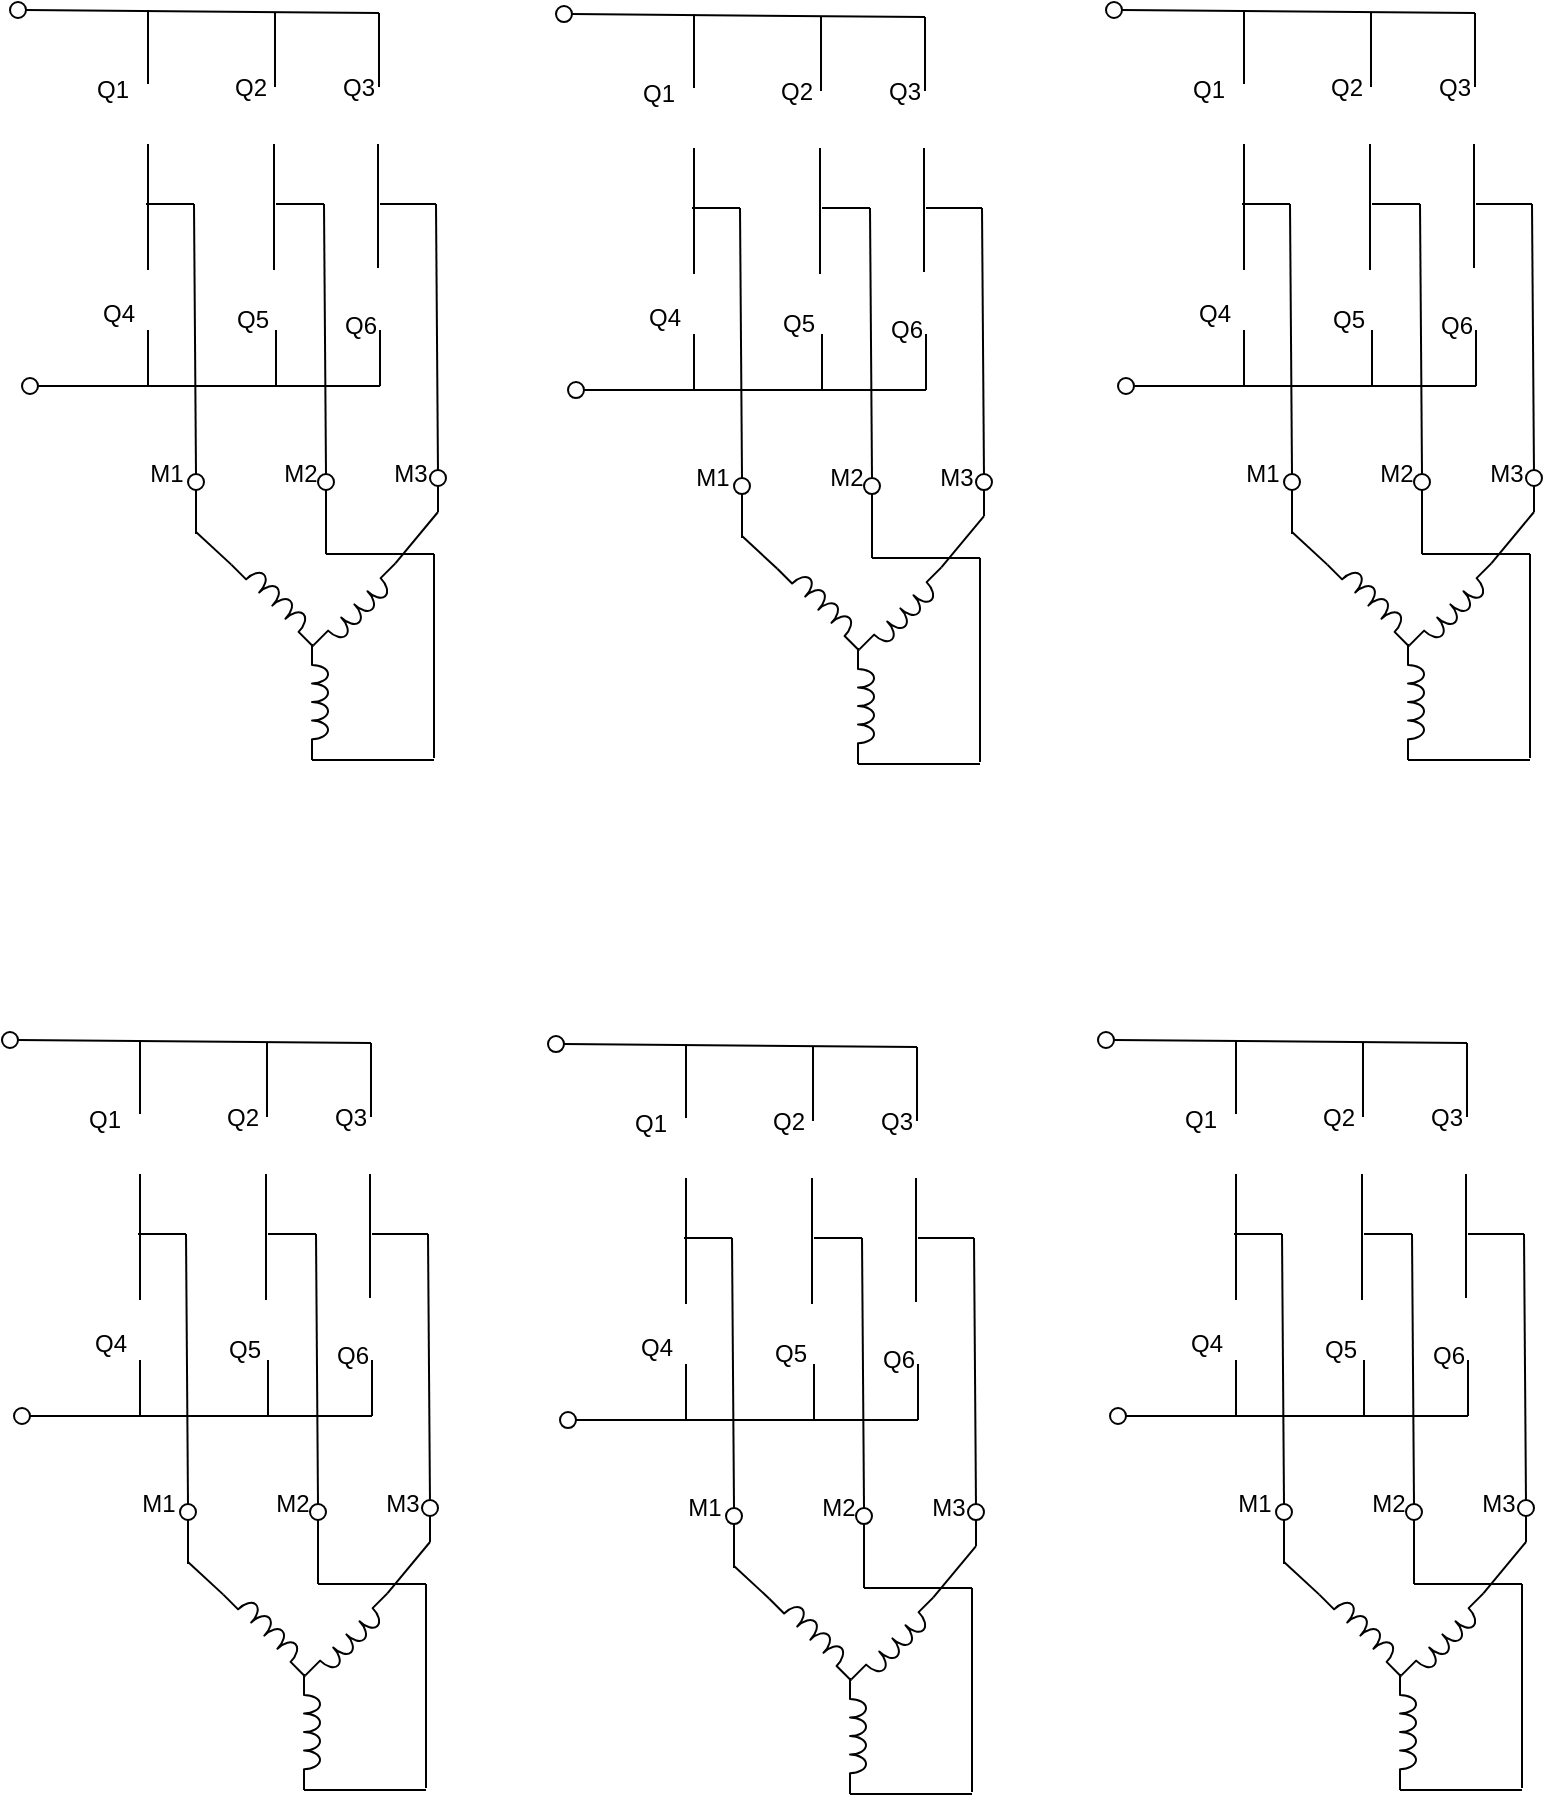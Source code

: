 <mxfile version="20.4.0" type="device"><diagram id="5l7EJlcgKNxpKGvSGqw6" name="Pagina-1"><mxGraphModel dx="1354" dy="756" grid="1" gridSize="1" guides="1" tooltips="1" connect="1" arrows="1" fold="1" page="1" pageScale="1" pageWidth="827" pageHeight="1169" math="0" shadow="0"><root><mxCell id="0"/><mxCell id="1" parent="0"/><mxCell id="tK5OKyNaa4lvgwSOV19c-7" value="" style="endArrow=none;html=1;rounded=0;entryX=0;entryY=1;entryDx=0;entryDy=0;entryPerimeter=0;" edge="1" parent="1"><mxGeometry width="50" height="50" relative="1" as="geometry"><mxPoint x="23" y="79" as="sourcePoint"/><mxPoint x="199.5" y="80.5" as="targetPoint"/></mxGeometry></mxCell><mxCell id="tK5OKyNaa4lvgwSOV19c-8" value="" style="endArrow=none;html=1;rounded=0;" edge="1" parent="1"><mxGeometry width="50" height="50" relative="1" as="geometry"><mxPoint x="29" y="267" as="sourcePoint"/><mxPoint x="200" y="267" as="targetPoint"/></mxGeometry></mxCell><mxCell id="tK5OKyNaa4lvgwSOV19c-9" value="" style="endArrow=none;html=1;rounded=0;" edge="1" parent="1"><mxGeometry width="50" height="50" relative="1" as="geometry"><mxPoint x="84" y="146" as="sourcePoint"/><mxPoint x="84" y="209" as="targetPoint"/></mxGeometry></mxCell><mxCell id="tK5OKyNaa4lvgwSOV19c-10" value="" style="endArrow=none;html=1;rounded=0;" edge="1" parent="1"><mxGeometry width="50" height="50" relative="1" as="geometry"><mxPoint x="147" y="146" as="sourcePoint"/><mxPoint x="147" y="209" as="targetPoint"/></mxGeometry></mxCell><mxCell id="tK5OKyNaa4lvgwSOV19c-11" value="" style="endArrow=none;html=1;rounded=0;" edge="1" parent="1"><mxGeometry width="50" height="50" relative="1" as="geometry"><mxPoint x="199" y="146" as="sourcePoint"/><mxPoint x="199" y="208" as="targetPoint"/></mxGeometry></mxCell><mxCell id="tK5OKyNaa4lvgwSOV19c-12" value="" style="ellipse;whiteSpace=wrap;html=1;aspect=fixed;" vertex="1" parent="1"><mxGeometry x="15" y="75" width="8" height="8" as="geometry"/></mxCell><mxCell id="tK5OKyNaa4lvgwSOV19c-13" value="" style="ellipse;whiteSpace=wrap;html=1;aspect=fixed;" vertex="1" parent="1"><mxGeometry x="21" y="263" width="8" height="8" as="geometry"/></mxCell><mxCell id="tK5OKyNaa4lvgwSOV19c-14" value="" style="endArrow=none;html=1;rounded=0;" edge="1" parent="1"><mxGeometry width="50" height="50" relative="1" as="geometry"><mxPoint x="108" y="311" as="sourcePoint"/><mxPoint x="107" y="176" as="targetPoint"/></mxGeometry></mxCell><mxCell id="tK5OKyNaa4lvgwSOV19c-15" value="" style="endArrow=none;html=1;rounded=0;" edge="1" parent="1"><mxGeometry width="50" height="50" relative="1" as="geometry"><mxPoint x="173" y="311" as="sourcePoint"/><mxPoint x="172" y="176" as="targetPoint"/></mxGeometry></mxCell><mxCell id="tK5OKyNaa4lvgwSOV19c-16" value="" style="endArrow=none;html=1;rounded=0;" edge="1" parent="1"><mxGeometry width="50" height="50" relative="1" as="geometry"><mxPoint x="229" y="311" as="sourcePoint"/><mxPoint x="228" y="176" as="targetPoint"/></mxGeometry></mxCell><mxCell id="tK5OKyNaa4lvgwSOV19c-17" value="" style="endArrow=none;html=1;rounded=0;" edge="1" parent="1"><mxGeometry width="50" height="50" relative="1" as="geometry"><mxPoint x="83" y="176" as="sourcePoint"/><mxPoint x="107" y="176" as="targetPoint"/></mxGeometry></mxCell><mxCell id="tK5OKyNaa4lvgwSOV19c-18" value="" style="endArrow=none;html=1;rounded=0;" edge="1" parent="1"><mxGeometry width="50" height="50" relative="1" as="geometry"><mxPoint x="148" y="176" as="sourcePoint"/><mxPoint x="172" y="176" as="targetPoint"/></mxGeometry></mxCell><mxCell id="tK5OKyNaa4lvgwSOV19c-19" value="" style="endArrow=none;html=1;rounded=0;" edge="1" parent="1"><mxGeometry width="50" height="50" relative="1" as="geometry"><mxPoint x="200" y="176" as="sourcePoint"/><mxPoint x="228" y="176" as="targetPoint"/></mxGeometry></mxCell><mxCell id="tK5OKyNaa4lvgwSOV19c-20" value="Q1" style="text;html=1;strokeColor=none;fillColor=none;align=center;verticalAlign=middle;whiteSpace=wrap;rounded=0;" vertex="1" parent="1"><mxGeometry x="57" y="108" width="19" height="21" as="geometry"/></mxCell><mxCell id="tK5OKyNaa4lvgwSOV19c-21" value="Q4" style="text;html=1;strokeColor=none;fillColor=none;align=center;verticalAlign=middle;whiteSpace=wrap;rounded=0;" vertex="1" parent="1"><mxGeometry x="60" y="220" width="19" height="21" as="geometry"/></mxCell><mxCell id="tK5OKyNaa4lvgwSOV19c-22" value="Q2" style="text;html=1;strokeColor=none;fillColor=none;align=center;verticalAlign=middle;whiteSpace=wrap;rounded=0;" vertex="1" parent="1"><mxGeometry x="126" y="107.5" width="19" height="21" as="geometry"/></mxCell><mxCell id="tK5OKyNaa4lvgwSOV19c-23" value="Q5" style="text;html=1;strokeColor=none;fillColor=none;align=center;verticalAlign=middle;whiteSpace=wrap;rounded=0;" vertex="1" parent="1"><mxGeometry x="127" y="223" width="19" height="21" as="geometry"/></mxCell><mxCell id="tK5OKyNaa4lvgwSOV19c-24" value="Q3" style="text;html=1;strokeColor=none;fillColor=none;align=center;verticalAlign=middle;whiteSpace=wrap;rounded=0;" vertex="1" parent="1"><mxGeometry x="180" y="107.5" width="19" height="21" as="geometry"/></mxCell><mxCell id="tK5OKyNaa4lvgwSOV19c-25" value="Q6" style="text;html=1;strokeColor=none;fillColor=none;align=center;verticalAlign=middle;whiteSpace=wrap;rounded=0;" vertex="1" parent="1"><mxGeometry x="181" y="226" width="19" height="21" as="geometry"/></mxCell><mxCell id="tK5OKyNaa4lvgwSOV19c-26" value="M1" style="text;html=1;strokeColor=none;fillColor=none;align=center;verticalAlign=middle;whiteSpace=wrap;rounded=0;" vertex="1" parent="1"><mxGeometry x="84" y="300" width="19" height="21" as="geometry"/></mxCell><mxCell id="tK5OKyNaa4lvgwSOV19c-27" value="M2" style="text;html=1;strokeColor=none;fillColor=none;align=center;verticalAlign=middle;whiteSpace=wrap;rounded=0;" vertex="1" parent="1"><mxGeometry x="151" y="300" width="19" height="21" as="geometry"/></mxCell><mxCell id="tK5OKyNaa4lvgwSOV19c-28" value="M3" style="text;html=1;strokeColor=none;fillColor=none;align=center;verticalAlign=middle;whiteSpace=wrap;rounded=0;" vertex="1" parent="1"><mxGeometry x="206" y="300" width="19" height="21" as="geometry"/></mxCell><mxCell id="tK5OKyNaa4lvgwSOV19c-29" value="" style="ellipse;whiteSpace=wrap;html=1;aspect=fixed;" vertex="1" parent="1"><mxGeometry x="104" y="311" width="8" height="8" as="geometry"/></mxCell><mxCell id="tK5OKyNaa4lvgwSOV19c-30" value="" style="ellipse;whiteSpace=wrap;html=1;aspect=fixed;" vertex="1" parent="1"><mxGeometry x="169" y="311" width="8" height="8" as="geometry"/></mxCell><mxCell id="tK5OKyNaa4lvgwSOV19c-31" value="" style="ellipse;whiteSpace=wrap;html=1;aspect=fixed;" vertex="1" parent="1"><mxGeometry x="225" y="309" width="8" height="8" as="geometry"/></mxCell><mxCell id="tK5OKyNaa4lvgwSOV19c-33" value="" style="pointerEvents=1;verticalLabelPosition=bottom;shadow=0;dashed=0;align=center;html=1;verticalAlign=top;shape=mxgraph.electrical.inductors.inductor_3;rotation=45;" vertex="1" parent="1"><mxGeometry x="120" y="370" width="58" height="8" as="geometry"/></mxCell><mxCell id="tK5OKyNaa4lvgwSOV19c-34" value="" style="pointerEvents=1;verticalLabelPosition=bottom;shadow=0;dashed=0;align=center;html=1;verticalAlign=top;shape=mxgraph.electrical.inductors.inductor_3;rotation=-225;" vertex="1" parent="1"><mxGeometry x="161.005" y="375.005" width="58" height="8" as="geometry"/></mxCell><mxCell id="tK5OKyNaa4lvgwSOV19c-35" value="" style="pointerEvents=1;verticalLabelPosition=bottom;shadow=0;dashed=0;align=center;html=1;verticalAlign=top;shape=mxgraph.electrical.inductors.inductor_3;rotation=90;" vertex="1" parent="1"><mxGeometry x="141.005" y="421.005" width="58" height="8" as="geometry"/></mxCell><mxCell id="tK5OKyNaa4lvgwSOV19c-36" value="" style="endArrow=none;html=1;rounded=0;exitX=0.5;exitY=1;exitDx=0;exitDy=0;" edge="1" parent="1" source="tK5OKyNaa4lvgwSOV19c-29"><mxGeometry width="50" height="50" relative="1" as="geometry"><mxPoint x="264" y="317" as="sourcePoint"/><mxPoint x="108" y="341" as="targetPoint"/></mxGeometry></mxCell><mxCell id="tK5OKyNaa4lvgwSOV19c-37" value="" style="endArrow=none;html=1;rounded=0;exitX=0;exitY=1;exitDx=0;exitDy=0;exitPerimeter=0;" edge="1" parent="1" source="tK5OKyNaa4lvgwSOV19c-33"><mxGeometry width="50" height="50" relative="1" as="geometry"><mxPoint x="264" y="317" as="sourcePoint"/><mxPoint x="108" y="340" as="targetPoint"/></mxGeometry></mxCell><mxCell id="tK5OKyNaa4lvgwSOV19c-38" value="" style="endArrow=none;html=1;rounded=0;exitX=0;exitY=1;exitDx=0;exitDy=0;exitPerimeter=0;" edge="1" parent="1" source="tK5OKyNaa4lvgwSOV19c-34"><mxGeometry width="50" height="50" relative="1" as="geometry"><mxPoint x="264" y="317" as="sourcePoint"/><mxPoint x="229" y="330" as="targetPoint"/></mxGeometry></mxCell><mxCell id="tK5OKyNaa4lvgwSOV19c-39" value="" style="endArrow=none;html=1;rounded=0;exitX=0.5;exitY=1;exitDx=0;exitDy=0;" edge="1" parent="1" source="tK5OKyNaa4lvgwSOV19c-31"><mxGeometry width="50" height="50" relative="1" as="geometry"><mxPoint x="264" y="317" as="sourcePoint"/><mxPoint x="229" y="330" as="targetPoint"/></mxGeometry></mxCell><mxCell id="tK5OKyNaa4lvgwSOV19c-40" value="" style="endArrow=none;html=1;rounded=0;exitX=0.5;exitY=1;exitDx=0;exitDy=0;" edge="1" parent="1" source="tK5OKyNaa4lvgwSOV19c-30"><mxGeometry width="50" height="50" relative="1" as="geometry"><mxPoint x="264" y="317" as="sourcePoint"/><mxPoint x="173" y="351" as="targetPoint"/></mxGeometry></mxCell><mxCell id="tK5OKyNaa4lvgwSOV19c-41" value="" style="endArrow=none;html=1;rounded=0;exitX=1;exitY=1;exitDx=0;exitDy=0;exitPerimeter=0;" edge="1" parent="1" source="tK5OKyNaa4lvgwSOV19c-35"><mxGeometry width="50" height="50" relative="1" as="geometry"><mxPoint x="264" y="317" as="sourcePoint"/><mxPoint x="227" y="454" as="targetPoint"/></mxGeometry></mxCell><mxCell id="tK5OKyNaa4lvgwSOV19c-42" value="" style="endArrow=none;html=1;rounded=0;" edge="1" parent="1"><mxGeometry width="50" height="50" relative="1" as="geometry"><mxPoint x="227" y="453" as="sourcePoint"/><mxPoint x="227" y="351" as="targetPoint"/></mxGeometry></mxCell><mxCell id="tK5OKyNaa4lvgwSOV19c-43" value="" style="endArrow=none;html=1;rounded=0;" edge="1" parent="1"><mxGeometry width="50" height="50" relative="1" as="geometry"><mxPoint x="227" y="351" as="sourcePoint"/><mxPoint x="173" y="351" as="targetPoint"/></mxGeometry></mxCell><mxCell id="tK5OKyNaa4lvgwSOV19c-45" value="" style="endArrow=none;html=1;rounded=0;exitX=1;exitY=1;exitDx=0;exitDy=0;exitPerimeter=0;entryX=0;entryY=1;entryDx=0;entryDy=0;entryPerimeter=0;" edge="1" parent="1"><mxGeometry width="50" height="50" relative="1" as="geometry"><mxPoint x="84" y="79" as="sourcePoint"/><mxPoint x="84.0" y="116.0" as="targetPoint"/></mxGeometry></mxCell><mxCell id="tK5OKyNaa4lvgwSOV19c-46" value="" style="endArrow=none;html=1;rounded=0;exitX=1;exitY=1;exitDx=0;exitDy=0;exitPerimeter=0;entryX=0;entryY=1;entryDx=0;entryDy=0;entryPerimeter=0;" edge="1" parent="1"><mxGeometry width="50" height="50" relative="1" as="geometry"><mxPoint x="147.5" y="80.5" as="sourcePoint"/><mxPoint x="147.5" y="117.5" as="targetPoint"/></mxGeometry></mxCell><mxCell id="tK5OKyNaa4lvgwSOV19c-47" value="" style="endArrow=none;html=1;rounded=0;exitX=1;exitY=1;exitDx=0;exitDy=0;exitPerimeter=0;entryX=0;entryY=1;entryDx=0;entryDy=0;entryPerimeter=0;" edge="1" parent="1"><mxGeometry width="50" height="50" relative="1" as="geometry"><mxPoint x="199.5" y="80.5" as="sourcePoint"/><mxPoint x="199.5" y="117.5" as="targetPoint"/></mxGeometry></mxCell><mxCell id="tK5OKyNaa4lvgwSOV19c-48" value="" style="endArrow=none;html=1;rounded=0;" edge="1" parent="1"><mxGeometry width="50" height="50" relative="1" as="geometry"><mxPoint x="84" y="239" as="sourcePoint"/><mxPoint x="84" y="267" as="targetPoint"/></mxGeometry></mxCell><mxCell id="tK5OKyNaa4lvgwSOV19c-49" value="" style="endArrow=none;html=1;rounded=0;" edge="1" parent="1"><mxGeometry width="50" height="50" relative="1" as="geometry"><mxPoint x="148" y="239" as="sourcePoint"/><mxPoint x="148" y="267" as="targetPoint"/></mxGeometry></mxCell><mxCell id="tK5OKyNaa4lvgwSOV19c-50" value="" style="endArrow=none;html=1;rounded=0;" edge="1" parent="1"><mxGeometry width="50" height="50" relative="1" as="geometry"><mxPoint x="200" y="239" as="sourcePoint"/><mxPoint x="200" y="267" as="targetPoint"/></mxGeometry></mxCell><mxCell id="tK5OKyNaa4lvgwSOV19c-51" value="" style="endArrow=none;html=1;rounded=0;entryX=0;entryY=1;entryDx=0;entryDy=0;entryPerimeter=0;" edge="1" parent="1"><mxGeometry width="50" height="50" relative="1" as="geometry"><mxPoint x="296" y="81.02" as="sourcePoint"/><mxPoint x="472.5" y="82.52" as="targetPoint"/></mxGeometry></mxCell><mxCell id="tK5OKyNaa4lvgwSOV19c-52" value="" style="endArrow=none;html=1;rounded=0;" edge="1" parent="1"><mxGeometry width="50" height="50" relative="1" as="geometry"><mxPoint x="302" y="269.02" as="sourcePoint"/><mxPoint x="473" y="269.02" as="targetPoint"/></mxGeometry></mxCell><mxCell id="tK5OKyNaa4lvgwSOV19c-53" value="" style="endArrow=none;html=1;rounded=0;" edge="1" parent="1"><mxGeometry width="50" height="50" relative="1" as="geometry"><mxPoint x="357" y="148.02" as="sourcePoint"/><mxPoint x="357" y="211.02" as="targetPoint"/></mxGeometry></mxCell><mxCell id="tK5OKyNaa4lvgwSOV19c-54" value="" style="endArrow=none;html=1;rounded=0;" edge="1" parent="1"><mxGeometry width="50" height="50" relative="1" as="geometry"><mxPoint x="420" y="148.02" as="sourcePoint"/><mxPoint x="420" y="211.02" as="targetPoint"/></mxGeometry></mxCell><mxCell id="tK5OKyNaa4lvgwSOV19c-55" value="" style="endArrow=none;html=1;rounded=0;" edge="1" parent="1"><mxGeometry width="50" height="50" relative="1" as="geometry"><mxPoint x="472" y="148.02" as="sourcePoint"/><mxPoint x="472" y="210.02" as="targetPoint"/></mxGeometry></mxCell><mxCell id="tK5OKyNaa4lvgwSOV19c-56" value="" style="ellipse;whiteSpace=wrap;html=1;aspect=fixed;" vertex="1" parent="1"><mxGeometry x="288" y="77.02" width="8" height="8" as="geometry"/></mxCell><mxCell id="tK5OKyNaa4lvgwSOV19c-57" value="" style="ellipse;whiteSpace=wrap;html=1;aspect=fixed;" vertex="1" parent="1"><mxGeometry x="294" y="265.02" width="8" height="8" as="geometry"/></mxCell><mxCell id="tK5OKyNaa4lvgwSOV19c-58" value="" style="endArrow=none;html=1;rounded=0;" edge="1" parent="1"><mxGeometry width="50" height="50" relative="1" as="geometry"><mxPoint x="381" y="313.02" as="sourcePoint"/><mxPoint x="380" y="178.02" as="targetPoint"/></mxGeometry></mxCell><mxCell id="tK5OKyNaa4lvgwSOV19c-59" value="" style="endArrow=none;html=1;rounded=0;" edge="1" parent="1"><mxGeometry width="50" height="50" relative="1" as="geometry"><mxPoint x="446" y="313.02" as="sourcePoint"/><mxPoint x="445" y="178.02" as="targetPoint"/></mxGeometry></mxCell><mxCell id="tK5OKyNaa4lvgwSOV19c-60" value="" style="endArrow=none;html=1;rounded=0;" edge="1" parent="1"><mxGeometry width="50" height="50" relative="1" as="geometry"><mxPoint x="502" y="313.02" as="sourcePoint"/><mxPoint x="501" y="178.02" as="targetPoint"/></mxGeometry></mxCell><mxCell id="tK5OKyNaa4lvgwSOV19c-61" value="" style="endArrow=none;html=1;rounded=0;" edge="1" parent="1"><mxGeometry width="50" height="50" relative="1" as="geometry"><mxPoint x="356" y="178.02" as="sourcePoint"/><mxPoint x="380" y="178.02" as="targetPoint"/></mxGeometry></mxCell><mxCell id="tK5OKyNaa4lvgwSOV19c-62" value="" style="endArrow=none;html=1;rounded=0;" edge="1" parent="1"><mxGeometry width="50" height="50" relative="1" as="geometry"><mxPoint x="421" y="178.02" as="sourcePoint"/><mxPoint x="445" y="178.02" as="targetPoint"/></mxGeometry></mxCell><mxCell id="tK5OKyNaa4lvgwSOV19c-63" value="" style="endArrow=none;html=1;rounded=0;" edge="1" parent="1"><mxGeometry width="50" height="50" relative="1" as="geometry"><mxPoint x="473" y="178.02" as="sourcePoint"/><mxPoint x="501" y="178.02" as="targetPoint"/></mxGeometry></mxCell><mxCell id="tK5OKyNaa4lvgwSOV19c-64" value="Q1" style="text;html=1;strokeColor=none;fillColor=none;align=center;verticalAlign=middle;whiteSpace=wrap;rounded=0;" vertex="1" parent="1"><mxGeometry x="330" y="110.02" width="19" height="21" as="geometry"/></mxCell><mxCell id="tK5OKyNaa4lvgwSOV19c-65" value="Q4" style="text;html=1;strokeColor=none;fillColor=none;align=center;verticalAlign=middle;whiteSpace=wrap;rounded=0;" vertex="1" parent="1"><mxGeometry x="333" y="222.02" width="19" height="21" as="geometry"/></mxCell><mxCell id="tK5OKyNaa4lvgwSOV19c-66" value="Q2" style="text;html=1;strokeColor=none;fillColor=none;align=center;verticalAlign=middle;whiteSpace=wrap;rounded=0;" vertex="1" parent="1"><mxGeometry x="399" y="109.52" width="19" height="21" as="geometry"/></mxCell><mxCell id="tK5OKyNaa4lvgwSOV19c-67" value="Q5" style="text;html=1;strokeColor=none;fillColor=none;align=center;verticalAlign=middle;whiteSpace=wrap;rounded=0;" vertex="1" parent="1"><mxGeometry x="400" y="225.02" width="19" height="21" as="geometry"/></mxCell><mxCell id="tK5OKyNaa4lvgwSOV19c-68" value="Q3" style="text;html=1;strokeColor=none;fillColor=none;align=center;verticalAlign=middle;whiteSpace=wrap;rounded=0;" vertex="1" parent="1"><mxGeometry x="453" y="109.52" width="19" height="21" as="geometry"/></mxCell><mxCell id="tK5OKyNaa4lvgwSOV19c-69" value="Q6" style="text;html=1;strokeColor=none;fillColor=none;align=center;verticalAlign=middle;whiteSpace=wrap;rounded=0;" vertex="1" parent="1"><mxGeometry x="454" y="228.02" width="19" height="21" as="geometry"/></mxCell><mxCell id="tK5OKyNaa4lvgwSOV19c-70" value="M1" style="text;html=1;strokeColor=none;fillColor=none;align=center;verticalAlign=middle;whiteSpace=wrap;rounded=0;" vertex="1" parent="1"><mxGeometry x="357" y="302.02" width="19" height="21" as="geometry"/></mxCell><mxCell id="tK5OKyNaa4lvgwSOV19c-71" value="M2" style="text;html=1;strokeColor=none;fillColor=none;align=center;verticalAlign=middle;whiteSpace=wrap;rounded=0;" vertex="1" parent="1"><mxGeometry x="424" y="302.02" width="19" height="21" as="geometry"/></mxCell><mxCell id="tK5OKyNaa4lvgwSOV19c-72" value="M3" style="text;html=1;strokeColor=none;fillColor=none;align=center;verticalAlign=middle;whiteSpace=wrap;rounded=0;" vertex="1" parent="1"><mxGeometry x="479" y="302.02" width="19" height="21" as="geometry"/></mxCell><mxCell id="tK5OKyNaa4lvgwSOV19c-73" value="" style="ellipse;whiteSpace=wrap;html=1;aspect=fixed;" vertex="1" parent="1"><mxGeometry x="377" y="313.02" width="8" height="8" as="geometry"/></mxCell><mxCell id="tK5OKyNaa4lvgwSOV19c-74" value="" style="ellipse;whiteSpace=wrap;html=1;aspect=fixed;" vertex="1" parent="1"><mxGeometry x="442" y="313.02" width="8" height="8" as="geometry"/></mxCell><mxCell id="tK5OKyNaa4lvgwSOV19c-75" value="" style="ellipse;whiteSpace=wrap;html=1;aspect=fixed;" vertex="1" parent="1"><mxGeometry x="498" y="311.02" width="8" height="8" as="geometry"/></mxCell><mxCell id="tK5OKyNaa4lvgwSOV19c-76" value="" style="pointerEvents=1;verticalLabelPosition=bottom;shadow=0;dashed=0;align=center;html=1;verticalAlign=top;shape=mxgraph.electrical.inductors.inductor_3;rotation=45;" vertex="1" parent="1"><mxGeometry x="393" y="372.02" width="58" height="8" as="geometry"/></mxCell><mxCell id="tK5OKyNaa4lvgwSOV19c-77" value="" style="pointerEvents=1;verticalLabelPosition=bottom;shadow=0;dashed=0;align=center;html=1;verticalAlign=top;shape=mxgraph.electrical.inductors.inductor_3;rotation=-225;" vertex="1" parent="1"><mxGeometry x="434.005" y="377.025" width="58" height="8" as="geometry"/></mxCell><mxCell id="tK5OKyNaa4lvgwSOV19c-78" value="" style="pointerEvents=1;verticalLabelPosition=bottom;shadow=0;dashed=0;align=center;html=1;verticalAlign=top;shape=mxgraph.electrical.inductors.inductor_3;rotation=90;" vertex="1" parent="1"><mxGeometry x="414.005" y="423.025" width="58" height="8" as="geometry"/></mxCell><mxCell id="tK5OKyNaa4lvgwSOV19c-79" value="" style="endArrow=none;html=1;rounded=0;exitX=0.5;exitY=1;exitDx=0;exitDy=0;" edge="1" parent="1" source="tK5OKyNaa4lvgwSOV19c-73"><mxGeometry width="50" height="50" relative="1" as="geometry"><mxPoint x="537" y="319.02" as="sourcePoint"/><mxPoint x="381" y="343.02" as="targetPoint"/></mxGeometry></mxCell><mxCell id="tK5OKyNaa4lvgwSOV19c-80" value="" style="endArrow=none;html=1;rounded=0;exitX=0;exitY=1;exitDx=0;exitDy=0;exitPerimeter=0;" edge="1" parent="1" source="tK5OKyNaa4lvgwSOV19c-76"><mxGeometry width="50" height="50" relative="1" as="geometry"><mxPoint x="537" y="319.02" as="sourcePoint"/><mxPoint x="381" y="342.02" as="targetPoint"/></mxGeometry></mxCell><mxCell id="tK5OKyNaa4lvgwSOV19c-81" value="" style="endArrow=none;html=1;rounded=0;exitX=0;exitY=1;exitDx=0;exitDy=0;exitPerimeter=0;" edge="1" parent="1" source="tK5OKyNaa4lvgwSOV19c-77"><mxGeometry width="50" height="50" relative="1" as="geometry"><mxPoint x="537" y="319.02" as="sourcePoint"/><mxPoint x="502" y="332.02" as="targetPoint"/></mxGeometry></mxCell><mxCell id="tK5OKyNaa4lvgwSOV19c-82" value="" style="endArrow=none;html=1;rounded=0;exitX=0.5;exitY=1;exitDx=0;exitDy=0;" edge="1" parent="1" source="tK5OKyNaa4lvgwSOV19c-75"><mxGeometry width="50" height="50" relative="1" as="geometry"><mxPoint x="537" y="319.02" as="sourcePoint"/><mxPoint x="502" y="332.02" as="targetPoint"/></mxGeometry></mxCell><mxCell id="tK5OKyNaa4lvgwSOV19c-83" value="" style="endArrow=none;html=1;rounded=0;exitX=0.5;exitY=1;exitDx=0;exitDy=0;" edge="1" parent="1" source="tK5OKyNaa4lvgwSOV19c-74"><mxGeometry width="50" height="50" relative="1" as="geometry"><mxPoint x="537" y="319.02" as="sourcePoint"/><mxPoint x="446" y="353.02" as="targetPoint"/></mxGeometry></mxCell><mxCell id="tK5OKyNaa4lvgwSOV19c-84" value="" style="endArrow=none;html=1;rounded=0;exitX=1;exitY=1;exitDx=0;exitDy=0;exitPerimeter=0;" edge="1" parent="1" source="tK5OKyNaa4lvgwSOV19c-78"><mxGeometry width="50" height="50" relative="1" as="geometry"><mxPoint x="537" y="319.02" as="sourcePoint"/><mxPoint x="500" y="456.02" as="targetPoint"/></mxGeometry></mxCell><mxCell id="tK5OKyNaa4lvgwSOV19c-85" value="" style="endArrow=none;html=1;rounded=0;" edge="1" parent="1"><mxGeometry width="50" height="50" relative="1" as="geometry"><mxPoint x="500" y="455.02" as="sourcePoint"/><mxPoint x="500" y="353.02" as="targetPoint"/></mxGeometry></mxCell><mxCell id="tK5OKyNaa4lvgwSOV19c-86" value="" style="endArrow=none;html=1;rounded=0;" edge="1" parent="1"><mxGeometry width="50" height="50" relative="1" as="geometry"><mxPoint x="500" y="353.02" as="sourcePoint"/><mxPoint x="446" y="353.02" as="targetPoint"/></mxGeometry></mxCell><mxCell id="tK5OKyNaa4lvgwSOV19c-87" value="" style="endArrow=none;html=1;rounded=0;exitX=1;exitY=1;exitDx=0;exitDy=0;exitPerimeter=0;entryX=0;entryY=1;entryDx=0;entryDy=0;entryPerimeter=0;" edge="1" parent="1"><mxGeometry width="50" height="50" relative="1" as="geometry"><mxPoint x="357" y="81.02" as="sourcePoint"/><mxPoint x="357" y="118.02" as="targetPoint"/></mxGeometry></mxCell><mxCell id="tK5OKyNaa4lvgwSOV19c-88" value="" style="endArrow=none;html=1;rounded=0;exitX=1;exitY=1;exitDx=0;exitDy=0;exitPerimeter=0;entryX=0;entryY=1;entryDx=0;entryDy=0;entryPerimeter=0;" edge="1" parent="1"><mxGeometry width="50" height="50" relative="1" as="geometry"><mxPoint x="420.5" y="82.52" as="sourcePoint"/><mxPoint x="420.5" y="119.52" as="targetPoint"/></mxGeometry></mxCell><mxCell id="tK5OKyNaa4lvgwSOV19c-89" value="" style="endArrow=none;html=1;rounded=0;exitX=1;exitY=1;exitDx=0;exitDy=0;exitPerimeter=0;entryX=0;entryY=1;entryDx=0;entryDy=0;entryPerimeter=0;" edge="1" parent="1"><mxGeometry width="50" height="50" relative="1" as="geometry"><mxPoint x="472.5" y="82.52" as="sourcePoint"/><mxPoint x="472.5" y="119.52" as="targetPoint"/></mxGeometry></mxCell><mxCell id="tK5OKyNaa4lvgwSOV19c-90" value="" style="endArrow=none;html=1;rounded=0;" edge="1" parent="1"><mxGeometry width="50" height="50" relative="1" as="geometry"><mxPoint x="357" y="241.02" as="sourcePoint"/><mxPoint x="357" y="269.02" as="targetPoint"/></mxGeometry></mxCell><mxCell id="tK5OKyNaa4lvgwSOV19c-91" value="" style="endArrow=none;html=1;rounded=0;" edge="1" parent="1"><mxGeometry width="50" height="50" relative="1" as="geometry"><mxPoint x="421" y="241.02" as="sourcePoint"/><mxPoint x="421" y="269.02" as="targetPoint"/></mxGeometry></mxCell><mxCell id="tK5OKyNaa4lvgwSOV19c-92" value="" style="endArrow=none;html=1;rounded=0;" edge="1" parent="1"><mxGeometry width="50" height="50" relative="1" as="geometry"><mxPoint x="473" y="241.02" as="sourcePoint"/><mxPoint x="473" y="269.02" as="targetPoint"/></mxGeometry></mxCell><mxCell id="tK5OKyNaa4lvgwSOV19c-93" value="" style="endArrow=none;html=1;rounded=0;entryX=0;entryY=1;entryDx=0;entryDy=0;entryPerimeter=0;" edge="1" parent="1"><mxGeometry width="50" height="50" relative="1" as="geometry"><mxPoint x="571" y="79" as="sourcePoint"/><mxPoint x="747.5" y="80.5" as="targetPoint"/></mxGeometry></mxCell><mxCell id="tK5OKyNaa4lvgwSOV19c-94" value="" style="endArrow=none;html=1;rounded=0;" edge="1" parent="1"><mxGeometry width="50" height="50" relative="1" as="geometry"><mxPoint x="577" y="267" as="sourcePoint"/><mxPoint x="748" y="267" as="targetPoint"/></mxGeometry></mxCell><mxCell id="tK5OKyNaa4lvgwSOV19c-95" value="" style="endArrow=none;html=1;rounded=0;" edge="1" parent="1"><mxGeometry width="50" height="50" relative="1" as="geometry"><mxPoint x="632" y="146" as="sourcePoint"/><mxPoint x="632" y="209" as="targetPoint"/></mxGeometry></mxCell><mxCell id="tK5OKyNaa4lvgwSOV19c-96" value="" style="endArrow=none;html=1;rounded=0;" edge="1" parent="1"><mxGeometry width="50" height="50" relative="1" as="geometry"><mxPoint x="695" y="146" as="sourcePoint"/><mxPoint x="695" y="209" as="targetPoint"/></mxGeometry></mxCell><mxCell id="tK5OKyNaa4lvgwSOV19c-97" value="" style="endArrow=none;html=1;rounded=0;" edge="1" parent="1"><mxGeometry width="50" height="50" relative="1" as="geometry"><mxPoint x="747" y="146" as="sourcePoint"/><mxPoint x="747" y="208" as="targetPoint"/></mxGeometry></mxCell><mxCell id="tK5OKyNaa4lvgwSOV19c-98" value="" style="ellipse;whiteSpace=wrap;html=1;aspect=fixed;" vertex="1" parent="1"><mxGeometry x="563" y="75" width="8" height="8" as="geometry"/></mxCell><mxCell id="tK5OKyNaa4lvgwSOV19c-99" value="" style="ellipse;whiteSpace=wrap;html=1;aspect=fixed;" vertex="1" parent="1"><mxGeometry x="569" y="263" width="8" height="8" as="geometry"/></mxCell><mxCell id="tK5OKyNaa4lvgwSOV19c-100" value="" style="endArrow=none;html=1;rounded=0;" edge="1" parent="1"><mxGeometry width="50" height="50" relative="1" as="geometry"><mxPoint x="656" y="311" as="sourcePoint"/><mxPoint x="655" y="176" as="targetPoint"/></mxGeometry></mxCell><mxCell id="tK5OKyNaa4lvgwSOV19c-101" value="" style="endArrow=none;html=1;rounded=0;" edge="1" parent="1"><mxGeometry width="50" height="50" relative="1" as="geometry"><mxPoint x="721" y="311" as="sourcePoint"/><mxPoint x="720" y="176" as="targetPoint"/></mxGeometry></mxCell><mxCell id="tK5OKyNaa4lvgwSOV19c-102" value="" style="endArrow=none;html=1;rounded=0;" edge="1" parent="1"><mxGeometry width="50" height="50" relative="1" as="geometry"><mxPoint x="777" y="311" as="sourcePoint"/><mxPoint x="776" y="176" as="targetPoint"/></mxGeometry></mxCell><mxCell id="tK5OKyNaa4lvgwSOV19c-103" value="" style="endArrow=none;html=1;rounded=0;" edge="1" parent="1"><mxGeometry width="50" height="50" relative="1" as="geometry"><mxPoint x="631" y="176" as="sourcePoint"/><mxPoint x="655" y="176" as="targetPoint"/></mxGeometry></mxCell><mxCell id="tK5OKyNaa4lvgwSOV19c-104" value="" style="endArrow=none;html=1;rounded=0;" edge="1" parent="1"><mxGeometry width="50" height="50" relative="1" as="geometry"><mxPoint x="696" y="176" as="sourcePoint"/><mxPoint x="720" y="176" as="targetPoint"/></mxGeometry></mxCell><mxCell id="tK5OKyNaa4lvgwSOV19c-105" value="" style="endArrow=none;html=1;rounded=0;" edge="1" parent="1"><mxGeometry width="50" height="50" relative="1" as="geometry"><mxPoint x="748" y="176" as="sourcePoint"/><mxPoint x="776" y="176" as="targetPoint"/></mxGeometry></mxCell><mxCell id="tK5OKyNaa4lvgwSOV19c-106" value="Q1" style="text;html=1;strokeColor=none;fillColor=none;align=center;verticalAlign=middle;whiteSpace=wrap;rounded=0;" vertex="1" parent="1"><mxGeometry x="605" y="108" width="19" height="21" as="geometry"/></mxCell><mxCell id="tK5OKyNaa4lvgwSOV19c-107" value="Q4" style="text;html=1;strokeColor=none;fillColor=none;align=center;verticalAlign=middle;whiteSpace=wrap;rounded=0;" vertex="1" parent="1"><mxGeometry x="608" y="220" width="19" height="21" as="geometry"/></mxCell><mxCell id="tK5OKyNaa4lvgwSOV19c-108" value="Q2" style="text;html=1;strokeColor=none;fillColor=none;align=center;verticalAlign=middle;whiteSpace=wrap;rounded=0;" vertex="1" parent="1"><mxGeometry x="674" y="107.5" width="19" height="21" as="geometry"/></mxCell><mxCell id="tK5OKyNaa4lvgwSOV19c-109" value="Q5" style="text;html=1;strokeColor=none;fillColor=none;align=center;verticalAlign=middle;whiteSpace=wrap;rounded=0;" vertex="1" parent="1"><mxGeometry x="675" y="223" width="19" height="21" as="geometry"/></mxCell><mxCell id="tK5OKyNaa4lvgwSOV19c-110" value="Q3" style="text;html=1;strokeColor=none;fillColor=none;align=center;verticalAlign=middle;whiteSpace=wrap;rounded=0;" vertex="1" parent="1"><mxGeometry x="728" y="107.5" width="19" height="21" as="geometry"/></mxCell><mxCell id="tK5OKyNaa4lvgwSOV19c-111" value="Q6" style="text;html=1;strokeColor=none;fillColor=none;align=center;verticalAlign=middle;whiteSpace=wrap;rounded=0;" vertex="1" parent="1"><mxGeometry x="729" y="226" width="19" height="21" as="geometry"/></mxCell><mxCell id="tK5OKyNaa4lvgwSOV19c-112" value="M1" style="text;html=1;strokeColor=none;fillColor=none;align=center;verticalAlign=middle;whiteSpace=wrap;rounded=0;" vertex="1" parent="1"><mxGeometry x="632" y="300" width="19" height="21" as="geometry"/></mxCell><mxCell id="tK5OKyNaa4lvgwSOV19c-113" value="M2" style="text;html=1;strokeColor=none;fillColor=none;align=center;verticalAlign=middle;whiteSpace=wrap;rounded=0;" vertex="1" parent="1"><mxGeometry x="699" y="300" width="19" height="21" as="geometry"/></mxCell><mxCell id="tK5OKyNaa4lvgwSOV19c-114" value="M3" style="text;html=1;strokeColor=none;fillColor=none;align=center;verticalAlign=middle;whiteSpace=wrap;rounded=0;" vertex="1" parent="1"><mxGeometry x="754" y="300" width="19" height="21" as="geometry"/></mxCell><mxCell id="tK5OKyNaa4lvgwSOV19c-115" value="" style="ellipse;whiteSpace=wrap;html=1;aspect=fixed;" vertex="1" parent="1"><mxGeometry x="652" y="311" width="8" height="8" as="geometry"/></mxCell><mxCell id="tK5OKyNaa4lvgwSOV19c-116" value="" style="ellipse;whiteSpace=wrap;html=1;aspect=fixed;" vertex="1" parent="1"><mxGeometry x="717" y="311" width="8" height="8" as="geometry"/></mxCell><mxCell id="tK5OKyNaa4lvgwSOV19c-117" value="" style="ellipse;whiteSpace=wrap;html=1;aspect=fixed;" vertex="1" parent="1"><mxGeometry x="773" y="309" width="8" height="8" as="geometry"/></mxCell><mxCell id="tK5OKyNaa4lvgwSOV19c-118" value="" style="pointerEvents=1;verticalLabelPosition=bottom;shadow=0;dashed=0;align=center;html=1;verticalAlign=top;shape=mxgraph.electrical.inductors.inductor_3;rotation=45;" vertex="1" parent="1"><mxGeometry x="668" y="370" width="58" height="8" as="geometry"/></mxCell><mxCell id="tK5OKyNaa4lvgwSOV19c-119" value="" style="pointerEvents=1;verticalLabelPosition=bottom;shadow=0;dashed=0;align=center;html=1;verticalAlign=top;shape=mxgraph.electrical.inductors.inductor_3;rotation=-225;" vertex="1" parent="1"><mxGeometry x="709.005" y="375.005" width="58" height="8" as="geometry"/></mxCell><mxCell id="tK5OKyNaa4lvgwSOV19c-120" value="" style="pointerEvents=1;verticalLabelPosition=bottom;shadow=0;dashed=0;align=center;html=1;verticalAlign=top;shape=mxgraph.electrical.inductors.inductor_3;rotation=90;" vertex="1" parent="1"><mxGeometry x="689.005" y="421.005" width="58" height="8" as="geometry"/></mxCell><mxCell id="tK5OKyNaa4lvgwSOV19c-121" value="" style="endArrow=none;html=1;rounded=0;exitX=0.5;exitY=1;exitDx=0;exitDy=0;" edge="1" parent="1" source="tK5OKyNaa4lvgwSOV19c-115"><mxGeometry width="50" height="50" relative="1" as="geometry"><mxPoint x="812" y="317" as="sourcePoint"/><mxPoint x="656" y="341" as="targetPoint"/></mxGeometry></mxCell><mxCell id="tK5OKyNaa4lvgwSOV19c-122" value="" style="endArrow=none;html=1;rounded=0;exitX=0;exitY=1;exitDx=0;exitDy=0;exitPerimeter=0;" edge="1" parent="1" source="tK5OKyNaa4lvgwSOV19c-118"><mxGeometry width="50" height="50" relative="1" as="geometry"><mxPoint x="812" y="317" as="sourcePoint"/><mxPoint x="656" y="340" as="targetPoint"/></mxGeometry></mxCell><mxCell id="tK5OKyNaa4lvgwSOV19c-123" value="" style="endArrow=none;html=1;rounded=0;exitX=0;exitY=1;exitDx=0;exitDy=0;exitPerimeter=0;" edge="1" parent="1" source="tK5OKyNaa4lvgwSOV19c-119"><mxGeometry width="50" height="50" relative="1" as="geometry"><mxPoint x="812" y="317" as="sourcePoint"/><mxPoint x="777" y="330" as="targetPoint"/></mxGeometry></mxCell><mxCell id="tK5OKyNaa4lvgwSOV19c-124" value="" style="endArrow=none;html=1;rounded=0;exitX=0.5;exitY=1;exitDx=0;exitDy=0;" edge="1" parent="1" source="tK5OKyNaa4lvgwSOV19c-117"><mxGeometry width="50" height="50" relative="1" as="geometry"><mxPoint x="812" y="317" as="sourcePoint"/><mxPoint x="777" y="330" as="targetPoint"/></mxGeometry></mxCell><mxCell id="tK5OKyNaa4lvgwSOV19c-125" value="" style="endArrow=none;html=1;rounded=0;exitX=0.5;exitY=1;exitDx=0;exitDy=0;" edge="1" parent="1" source="tK5OKyNaa4lvgwSOV19c-116"><mxGeometry width="50" height="50" relative="1" as="geometry"><mxPoint x="812" y="317" as="sourcePoint"/><mxPoint x="721" y="351" as="targetPoint"/></mxGeometry></mxCell><mxCell id="tK5OKyNaa4lvgwSOV19c-126" value="" style="endArrow=none;html=1;rounded=0;exitX=1;exitY=1;exitDx=0;exitDy=0;exitPerimeter=0;" edge="1" parent="1" source="tK5OKyNaa4lvgwSOV19c-120"><mxGeometry width="50" height="50" relative="1" as="geometry"><mxPoint x="812" y="317" as="sourcePoint"/><mxPoint x="775" y="454" as="targetPoint"/></mxGeometry></mxCell><mxCell id="tK5OKyNaa4lvgwSOV19c-127" value="" style="endArrow=none;html=1;rounded=0;" edge="1" parent="1"><mxGeometry width="50" height="50" relative="1" as="geometry"><mxPoint x="775" y="453" as="sourcePoint"/><mxPoint x="775" y="351" as="targetPoint"/></mxGeometry></mxCell><mxCell id="tK5OKyNaa4lvgwSOV19c-128" value="" style="endArrow=none;html=1;rounded=0;" edge="1" parent="1"><mxGeometry width="50" height="50" relative="1" as="geometry"><mxPoint x="775" y="351" as="sourcePoint"/><mxPoint x="721" y="351" as="targetPoint"/></mxGeometry></mxCell><mxCell id="tK5OKyNaa4lvgwSOV19c-129" value="" style="endArrow=none;html=1;rounded=0;exitX=1;exitY=1;exitDx=0;exitDy=0;exitPerimeter=0;entryX=0;entryY=1;entryDx=0;entryDy=0;entryPerimeter=0;" edge="1" parent="1"><mxGeometry width="50" height="50" relative="1" as="geometry"><mxPoint x="632" y="79" as="sourcePoint"/><mxPoint x="632" y="116.0" as="targetPoint"/></mxGeometry></mxCell><mxCell id="tK5OKyNaa4lvgwSOV19c-130" value="" style="endArrow=none;html=1;rounded=0;exitX=1;exitY=1;exitDx=0;exitDy=0;exitPerimeter=0;entryX=0;entryY=1;entryDx=0;entryDy=0;entryPerimeter=0;" edge="1" parent="1"><mxGeometry width="50" height="50" relative="1" as="geometry"><mxPoint x="695.5" y="80.5" as="sourcePoint"/><mxPoint x="695.5" y="117.5" as="targetPoint"/></mxGeometry></mxCell><mxCell id="tK5OKyNaa4lvgwSOV19c-131" value="" style="endArrow=none;html=1;rounded=0;exitX=1;exitY=1;exitDx=0;exitDy=0;exitPerimeter=0;entryX=0;entryY=1;entryDx=0;entryDy=0;entryPerimeter=0;" edge="1" parent="1"><mxGeometry width="50" height="50" relative="1" as="geometry"><mxPoint x="747.5" y="80.5" as="sourcePoint"/><mxPoint x="747.5" y="117.5" as="targetPoint"/></mxGeometry></mxCell><mxCell id="tK5OKyNaa4lvgwSOV19c-132" value="" style="endArrow=none;html=1;rounded=0;" edge="1" parent="1"><mxGeometry width="50" height="50" relative="1" as="geometry"><mxPoint x="632" y="239.0" as="sourcePoint"/><mxPoint x="632" y="267" as="targetPoint"/></mxGeometry></mxCell><mxCell id="tK5OKyNaa4lvgwSOV19c-133" value="" style="endArrow=none;html=1;rounded=0;" edge="1" parent="1"><mxGeometry width="50" height="50" relative="1" as="geometry"><mxPoint x="696" y="239.0" as="sourcePoint"/><mxPoint x="696" y="267" as="targetPoint"/></mxGeometry></mxCell><mxCell id="tK5OKyNaa4lvgwSOV19c-134" value="" style="endArrow=none;html=1;rounded=0;" edge="1" parent="1"><mxGeometry width="50" height="50" relative="1" as="geometry"><mxPoint x="748" y="239.0" as="sourcePoint"/><mxPoint x="748" y="267" as="targetPoint"/></mxGeometry></mxCell><mxCell id="tK5OKyNaa4lvgwSOV19c-135" value="" style="endArrow=none;html=1;rounded=0;entryX=0;entryY=1;entryDx=0;entryDy=0;entryPerimeter=0;" edge="1" parent="1"><mxGeometry width="50" height="50" relative="1" as="geometry"><mxPoint x="19" y="594" as="sourcePoint"/><mxPoint x="195.5" y="595.5" as="targetPoint"/></mxGeometry></mxCell><mxCell id="tK5OKyNaa4lvgwSOV19c-136" value="" style="endArrow=none;html=1;rounded=0;" edge="1" parent="1"><mxGeometry width="50" height="50" relative="1" as="geometry"><mxPoint x="25" y="782" as="sourcePoint"/><mxPoint x="196" y="782" as="targetPoint"/></mxGeometry></mxCell><mxCell id="tK5OKyNaa4lvgwSOV19c-137" value="" style="endArrow=none;html=1;rounded=0;" edge="1" parent="1"><mxGeometry width="50" height="50" relative="1" as="geometry"><mxPoint x="80" y="661" as="sourcePoint"/><mxPoint x="80" y="724" as="targetPoint"/></mxGeometry></mxCell><mxCell id="tK5OKyNaa4lvgwSOV19c-138" value="" style="endArrow=none;html=1;rounded=0;" edge="1" parent="1"><mxGeometry width="50" height="50" relative="1" as="geometry"><mxPoint x="143" y="661" as="sourcePoint"/><mxPoint x="143" y="724" as="targetPoint"/></mxGeometry></mxCell><mxCell id="tK5OKyNaa4lvgwSOV19c-139" value="" style="endArrow=none;html=1;rounded=0;" edge="1" parent="1"><mxGeometry width="50" height="50" relative="1" as="geometry"><mxPoint x="195" y="661" as="sourcePoint"/><mxPoint x="195" y="723" as="targetPoint"/></mxGeometry></mxCell><mxCell id="tK5OKyNaa4lvgwSOV19c-140" value="" style="ellipse;whiteSpace=wrap;html=1;aspect=fixed;" vertex="1" parent="1"><mxGeometry x="11" y="590" width="8" height="8" as="geometry"/></mxCell><mxCell id="tK5OKyNaa4lvgwSOV19c-141" value="" style="ellipse;whiteSpace=wrap;html=1;aspect=fixed;" vertex="1" parent="1"><mxGeometry x="17" y="778" width="8" height="8" as="geometry"/></mxCell><mxCell id="tK5OKyNaa4lvgwSOV19c-142" value="" style="endArrow=none;html=1;rounded=0;" edge="1" parent="1"><mxGeometry width="50" height="50" relative="1" as="geometry"><mxPoint x="104" y="826" as="sourcePoint"/><mxPoint x="103" y="691" as="targetPoint"/></mxGeometry></mxCell><mxCell id="tK5OKyNaa4lvgwSOV19c-143" value="" style="endArrow=none;html=1;rounded=0;" edge="1" parent="1"><mxGeometry width="50" height="50" relative="1" as="geometry"><mxPoint x="169" y="826" as="sourcePoint"/><mxPoint x="168" y="691" as="targetPoint"/></mxGeometry></mxCell><mxCell id="tK5OKyNaa4lvgwSOV19c-144" value="" style="endArrow=none;html=1;rounded=0;" edge="1" parent="1"><mxGeometry width="50" height="50" relative="1" as="geometry"><mxPoint x="225" y="826" as="sourcePoint"/><mxPoint x="224" y="691" as="targetPoint"/></mxGeometry></mxCell><mxCell id="tK5OKyNaa4lvgwSOV19c-145" value="" style="endArrow=none;html=1;rounded=0;" edge="1" parent="1"><mxGeometry width="50" height="50" relative="1" as="geometry"><mxPoint x="79" y="691" as="sourcePoint"/><mxPoint x="103" y="691" as="targetPoint"/></mxGeometry></mxCell><mxCell id="tK5OKyNaa4lvgwSOV19c-146" value="" style="endArrow=none;html=1;rounded=0;" edge="1" parent="1"><mxGeometry width="50" height="50" relative="1" as="geometry"><mxPoint x="144" y="691" as="sourcePoint"/><mxPoint x="168" y="691" as="targetPoint"/></mxGeometry></mxCell><mxCell id="tK5OKyNaa4lvgwSOV19c-147" value="" style="endArrow=none;html=1;rounded=0;" edge="1" parent="1"><mxGeometry width="50" height="50" relative="1" as="geometry"><mxPoint x="196" y="691" as="sourcePoint"/><mxPoint x="224" y="691" as="targetPoint"/></mxGeometry></mxCell><mxCell id="tK5OKyNaa4lvgwSOV19c-148" value="Q1" style="text;html=1;strokeColor=none;fillColor=none;align=center;verticalAlign=middle;whiteSpace=wrap;rounded=0;" vertex="1" parent="1"><mxGeometry x="53" y="623" width="19" height="21" as="geometry"/></mxCell><mxCell id="tK5OKyNaa4lvgwSOV19c-149" value="Q4" style="text;html=1;strokeColor=none;fillColor=none;align=center;verticalAlign=middle;whiteSpace=wrap;rounded=0;" vertex="1" parent="1"><mxGeometry x="56" y="735" width="19" height="21" as="geometry"/></mxCell><mxCell id="tK5OKyNaa4lvgwSOV19c-150" value="Q2" style="text;html=1;strokeColor=none;fillColor=none;align=center;verticalAlign=middle;whiteSpace=wrap;rounded=0;" vertex="1" parent="1"><mxGeometry x="122" y="622.5" width="19" height="21" as="geometry"/></mxCell><mxCell id="tK5OKyNaa4lvgwSOV19c-151" value="Q5" style="text;html=1;strokeColor=none;fillColor=none;align=center;verticalAlign=middle;whiteSpace=wrap;rounded=0;" vertex="1" parent="1"><mxGeometry x="123" y="738" width="19" height="21" as="geometry"/></mxCell><mxCell id="tK5OKyNaa4lvgwSOV19c-152" value="Q3" style="text;html=1;strokeColor=none;fillColor=none;align=center;verticalAlign=middle;whiteSpace=wrap;rounded=0;" vertex="1" parent="1"><mxGeometry x="176" y="622.5" width="19" height="21" as="geometry"/></mxCell><mxCell id="tK5OKyNaa4lvgwSOV19c-153" value="Q6" style="text;html=1;strokeColor=none;fillColor=none;align=center;verticalAlign=middle;whiteSpace=wrap;rounded=0;" vertex="1" parent="1"><mxGeometry x="177" y="741" width="19" height="21" as="geometry"/></mxCell><mxCell id="tK5OKyNaa4lvgwSOV19c-154" value="M1" style="text;html=1;strokeColor=none;fillColor=none;align=center;verticalAlign=middle;whiteSpace=wrap;rounded=0;" vertex="1" parent="1"><mxGeometry x="80" y="815" width="19" height="21" as="geometry"/></mxCell><mxCell id="tK5OKyNaa4lvgwSOV19c-155" value="M2" style="text;html=1;strokeColor=none;fillColor=none;align=center;verticalAlign=middle;whiteSpace=wrap;rounded=0;" vertex="1" parent="1"><mxGeometry x="147" y="815" width="19" height="21" as="geometry"/></mxCell><mxCell id="tK5OKyNaa4lvgwSOV19c-156" value="M3" style="text;html=1;strokeColor=none;fillColor=none;align=center;verticalAlign=middle;whiteSpace=wrap;rounded=0;" vertex="1" parent="1"><mxGeometry x="202" y="815" width="19" height="21" as="geometry"/></mxCell><mxCell id="tK5OKyNaa4lvgwSOV19c-157" value="" style="ellipse;whiteSpace=wrap;html=1;aspect=fixed;" vertex="1" parent="1"><mxGeometry x="100" y="826" width="8" height="8" as="geometry"/></mxCell><mxCell id="tK5OKyNaa4lvgwSOV19c-158" value="" style="ellipse;whiteSpace=wrap;html=1;aspect=fixed;" vertex="1" parent="1"><mxGeometry x="165" y="826" width="8" height="8" as="geometry"/></mxCell><mxCell id="tK5OKyNaa4lvgwSOV19c-159" value="" style="ellipse;whiteSpace=wrap;html=1;aspect=fixed;" vertex="1" parent="1"><mxGeometry x="221" y="824" width="8" height="8" as="geometry"/></mxCell><mxCell id="tK5OKyNaa4lvgwSOV19c-160" value="" style="pointerEvents=1;verticalLabelPosition=bottom;shadow=0;dashed=0;align=center;html=1;verticalAlign=top;shape=mxgraph.electrical.inductors.inductor_3;rotation=45;" vertex="1" parent="1"><mxGeometry x="116" y="885" width="58" height="8" as="geometry"/></mxCell><mxCell id="tK5OKyNaa4lvgwSOV19c-161" value="" style="pointerEvents=1;verticalLabelPosition=bottom;shadow=0;dashed=0;align=center;html=1;verticalAlign=top;shape=mxgraph.electrical.inductors.inductor_3;rotation=-225;" vertex="1" parent="1"><mxGeometry x="157.005" y="890.005" width="58" height="8" as="geometry"/></mxCell><mxCell id="tK5OKyNaa4lvgwSOV19c-162" value="" style="pointerEvents=1;verticalLabelPosition=bottom;shadow=0;dashed=0;align=center;html=1;verticalAlign=top;shape=mxgraph.electrical.inductors.inductor_3;rotation=90;" vertex="1" parent="1"><mxGeometry x="137.005" y="936.005" width="58" height="8" as="geometry"/></mxCell><mxCell id="tK5OKyNaa4lvgwSOV19c-163" value="" style="endArrow=none;html=1;rounded=0;exitX=0.5;exitY=1;exitDx=0;exitDy=0;" edge="1" parent="1" source="tK5OKyNaa4lvgwSOV19c-157"><mxGeometry width="50" height="50" relative="1" as="geometry"><mxPoint x="260" y="832" as="sourcePoint"/><mxPoint x="104" y="856" as="targetPoint"/></mxGeometry></mxCell><mxCell id="tK5OKyNaa4lvgwSOV19c-164" value="" style="endArrow=none;html=1;rounded=0;exitX=0;exitY=1;exitDx=0;exitDy=0;exitPerimeter=0;" edge="1" parent="1" source="tK5OKyNaa4lvgwSOV19c-160"><mxGeometry width="50" height="50" relative="1" as="geometry"><mxPoint x="260" y="832" as="sourcePoint"/><mxPoint x="104" y="855" as="targetPoint"/></mxGeometry></mxCell><mxCell id="tK5OKyNaa4lvgwSOV19c-165" value="" style="endArrow=none;html=1;rounded=0;exitX=0;exitY=1;exitDx=0;exitDy=0;exitPerimeter=0;" edge="1" parent="1" source="tK5OKyNaa4lvgwSOV19c-161"><mxGeometry width="50" height="50" relative="1" as="geometry"><mxPoint x="260" y="832" as="sourcePoint"/><mxPoint x="225" y="845" as="targetPoint"/></mxGeometry></mxCell><mxCell id="tK5OKyNaa4lvgwSOV19c-166" value="" style="endArrow=none;html=1;rounded=0;exitX=0.5;exitY=1;exitDx=0;exitDy=0;" edge="1" parent="1" source="tK5OKyNaa4lvgwSOV19c-159"><mxGeometry width="50" height="50" relative="1" as="geometry"><mxPoint x="260" y="832" as="sourcePoint"/><mxPoint x="225" y="845" as="targetPoint"/></mxGeometry></mxCell><mxCell id="tK5OKyNaa4lvgwSOV19c-167" value="" style="endArrow=none;html=1;rounded=0;exitX=0.5;exitY=1;exitDx=0;exitDy=0;" edge="1" parent="1" source="tK5OKyNaa4lvgwSOV19c-158"><mxGeometry width="50" height="50" relative="1" as="geometry"><mxPoint x="260" y="832" as="sourcePoint"/><mxPoint x="169" y="866" as="targetPoint"/></mxGeometry></mxCell><mxCell id="tK5OKyNaa4lvgwSOV19c-168" value="" style="endArrow=none;html=1;rounded=0;exitX=1;exitY=1;exitDx=0;exitDy=0;exitPerimeter=0;" edge="1" parent="1" source="tK5OKyNaa4lvgwSOV19c-162"><mxGeometry width="50" height="50" relative="1" as="geometry"><mxPoint x="260" y="832" as="sourcePoint"/><mxPoint x="223" y="969" as="targetPoint"/></mxGeometry></mxCell><mxCell id="tK5OKyNaa4lvgwSOV19c-169" value="" style="endArrow=none;html=1;rounded=0;" edge="1" parent="1"><mxGeometry width="50" height="50" relative="1" as="geometry"><mxPoint x="223" y="968" as="sourcePoint"/><mxPoint x="223" y="866" as="targetPoint"/></mxGeometry></mxCell><mxCell id="tK5OKyNaa4lvgwSOV19c-170" value="" style="endArrow=none;html=1;rounded=0;" edge="1" parent="1"><mxGeometry width="50" height="50" relative="1" as="geometry"><mxPoint x="223" y="866" as="sourcePoint"/><mxPoint x="169" y="866" as="targetPoint"/></mxGeometry></mxCell><mxCell id="tK5OKyNaa4lvgwSOV19c-171" value="" style="endArrow=none;html=1;rounded=0;exitX=1;exitY=1;exitDx=0;exitDy=0;exitPerimeter=0;entryX=0;entryY=1;entryDx=0;entryDy=0;entryPerimeter=0;" edge="1" parent="1"><mxGeometry width="50" height="50" relative="1" as="geometry"><mxPoint x="80" y="594" as="sourcePoint"/><mxPoint x="80" y="631.0" as="targetPoint"/></mxGeometry></mxCell><mxCell id="tK5OKyNaa4lvgwSOV19c-172" value="" style="endArrow=none;html=1;rounded=0;exitX=1;exitY=1;exitDx=0;exitDy=0;exitPerimeter=0;entryX=0;entryY=1;entryDx=0;entryDy=0;entryPerimeter=0;" edge="1" parent="1"><mxGeometry width="50" height="50" relative="1" as="geometry"><mxPoint x="143.5" y="595.5" as="sourcePoint"/><mxPoint x="143.5" y="632.5" as="targetPoint"/></mxGeometry></mxCell><mxCell id="tK5OKyNaa4lvgwSOV19c-173" value="" style="endArrow=none;html=1;rounded=0;exitX=1;exitY=1;exitDx=0;exitDy=0;exitPerimeter=0;entryX=0;entryY=1;entryDx=0;entryDy=0;entryPerimeter=0;" edge="1" parent="1"><mxGeometry width="50" height="50" relative="1" as="geometry"><mxPoint x="195.5" y="595.5" as="sourcePoint"/><mxPoint x="195.5" y="632.5" as="targetPoint"/></mxGeometry></mxCell><mxCell id="tK5OKyNaa4lvgwSOV19c-174" value="" style="endArrow=none;html=1;rounded=0;" edge="1" parent="1"><mxGeometry width="50" height="50" relative="1" as="geometry"><mxPoint x="80" y="754" as="sourcePoint"/><mxPoint x="80" y="782" as="targetPoint"/></mxGeometry></mxCell><mxCell id="tK5OKyNaa4lvgwSOV19c-175" value="" style="endArrow=none;html=1;rounded=0;" edge="1" parent="1"><mxGeometry width="50" height="50" relative="1" as="geometry"><mxPoint x="144" y="754" as="sourcePoint"/><mxPoint x="144" y="782" as="targetPoint"/></mxGeometry></mxCell><mxCell id="tK5OKyNaa4lvgwSOV19c-176" value="" style="endArrow=none;html=1;rounded=0;" edge="1" parent="1"><mxGeometry width="50" height="50" relative="1" as="geometry"><mxPoint x="196" y="754" as="sourcePoint"/><mxPoint x="196" y="782" as="targetPoint"/></mxGeometry></mxCell><mxCell id="tK5OKyNaa4lvgwSOV19c-177" value="" style="endArrow=none;html=1;rounded=0;entryX=0;entryY=1;entryDx=0;entryDy=0;entryPerimeter=0;" edge="1" parent="1"><mxGeometry width="50" height="50" relative="1" as="geometry"><mxPoint x="292" y="596.02" as="sourcePoint"/><mxPoint x="468.5" y="597.52" as="targetPoint"/></mxGeometry></mxCell><mxCell id="tK5OKyNaa4lvgwSOV19c-178" value="" style="endArrow=none;html=1;rounded=0;" edge="1" parent="1"><mxGeometry width="50" height="50" relative="1" as="geometry"><mxPoint x="298" y="784.02" as="sourcePoint"/><mxPoint x="469" y="784.02" as="targetPoint"/></mxGeometry></mxCell><mxCell id="tK5OKyNaa4lvgwSOV19c-179" value="" style="endArrow=none;html=1;rounded=0;" edge="1" parent="1"><mxGeometry width="50" height="50" relative="1" as="geometry"><mxPoint x="353" y="663.02" as="sourcePoint"/><mxPoint x="353" y="726.02" as="targetPoint"/></mxGeometry></mxCell><mxCell id="tK5OKyNaa4lvgwSOV19c-180" value="" style="endArrow=none;html=1;rounded=0;" edge="1" parent="1"><mxGeometry width="50" height="50" relative="1" as="geometry"><mxPoint x="416" y="663.02" as="sourcePoint"/><mxPoint x="416" y="726.02" as="targetPoint"/></mxGeometry></mxCell><mxCell id="tK5OKyNaa4lvgwSOV19c-181" value="" style="endArrow=none;html=1;rounded=0;" edge="1" parent="1"><mxGeometry width="50" height="50" relative="1" as="geometry"><mxPoint x="468" y="663.02" as="sourcePoint"/><mxPoint x="468" y="725.02" as="targetPoint"/></mxGeometry></mxCell><mxCell id="tK5OKyNaa4lvgwSOV19c-182" value="" style="ellipse;whiteSpace=wrap;html=1;aspect=fixed;" vertex="1" parent="1"><mxGeometry x="284" y="592.02" width="8" height="8" as="geometry"/></mxCell><mxCell id="tK5OKyNaa4lvgwSOV19c-183" value="" style="ellipse;whiteSpace=wrap;html=1;aspect=fixed;" vertex="1" parent="1"><mxGeometry x="290" y="780.02" width="8" height="8" as="geometry"/></mxCell><mxCell id="tK5OKyNaa4lvgwSOV19c-184" value="" style="endArrow=none;html=1;rounded=0;" edge="1" parent="1"><mxGeometry width="50" height="50" relative="1" as="geometry"><mxPoint x="377" y="828.02" as="sourcePoint"/><mxPoint x="376" y="693.02" as="targetPoint"/></mxGeometry></mxCell><mxCell id="tK5OKyNaa4lvgwSOV19c-185" value="" style="endArrow=none;html=1;rounded=0;" edge="1" parent="1"><mxGeometry width="50" height="50" relative="1" as="geometry"><mxPoint x="442" y="828.02" as="sourcePoint"/><mxPoint x="441" y="693.02" as="targetPoint"/></mxGeometry></mxCell><mxCell id="tK5OKyNaa4lvgwSOV19c-186" value="" style="endArrow=none;html=1;rounded=0;" edge="1" parent="1"><mxGeometry width="50" height="50" relative="1" as="geometry"><mxPoint x="498" y="828.02" as="sourcePoint"/><mxPoint x="497" y="693.02" as="targetPoint"/></mxGeometry></mxCell><mxCell id="tK5OKyNaa4lvgwSOV19c-187" value="" style="endArrow=none;html=1;rounded=0;" edge="1" parent="1"><mxGeometry width="50" height="50" relative="1" as="geometry"><mxPoint x="352" y="693.02" as="sourcePoint"/><mxPoint x="376" y="693.02" as="targetPoint"/></mxGeometry></mxCell><mxCell id="tK5OKyNaa4lvgwSOV19c-188" value="" style="endArrow=none;html=1;rounded=0;" edge="1" parent="1"><mxGeometry width="50" height="50" relative="1" as="geometry"><mxPoint x="417" y="693.02" as="sourcePoint"/><mxPoint x="441" y="693.02" as="targetPoint"/></mxGeometry></mxCell><mxCell id="tK5OKyNaa4lvgwSOV19c-189" value="" style="endArrow=none;html=1;rounded=0;" edge="1" parent="1"><mxGeometry width="50" height="50" relative="1" as="geometry"><mxPoint x="469" y="693.02" as="sourcePoint"/><mxPoint x="497" y="693.02" as="targetPoint"/></mxGeometry></mxCell><mxCell id="tK5OKyNaa4lvgwSOV19c-190" value="Q1" style="text;html=1;strokeColor=none;fillColor=none;align=center;verticalAlign=middle;whiteSpace=wrap;rounded=0;" vertex="1" parent="1"><mxGeometry x="326" y="625.02" width="19" height="21" as="geometry"/></mxCell><mxCell id="tK5OKyNaa4lvgwSOV19c-191" value="Q4" style="text;html=1;strokeColor=none;fillColor=none;align=center;verticalAlign=middle;whiteSpace=wrap;rounded=0;" vertex="1" parent="1"><mxGeometry x="329" y="737.02" width="19" height="21" as="geometry"/></mxCell><mxCell id="tK5OKyNaa4lvgwSOV19c-192" value="Q2" style="text;html=1;strokeColor=none;fillColor=none;align=center;verticalAlign=middle;whiteSpace=wrap;rounded=0;" vertex="1" parent="1"><mxGeometry x="395" y="624.52" width="19" height="21" as="geometry"/></mxCell><mxCell id="tK5OKyNaa4lvgwSOV19c-193" value="Q5" style="text;html=1;strokeColor=none;fillColor=none;align=center;verticalAlign=middle;whiteSpace=wrap;rounded=0;" vertex="1" parent="1"><mxGeometry x="396" y="740.02" width="19" height="21" as="geometry"/></mxCell><mxCell id="tK5OKyNaa4lvgwSOV19c-194" value="Q3" style="text;html=1;strokeColor=none;fillColor=none;align=center;verticalAlign=middle;whiteSpace=wrap;rounded=0;" vertex="1" parent="1"><mxGeometry x="449" y="624.52" width="19" height="21" as="geometry"/></mxCell><mxCell id="tK5OKyNaa4lvgwSOV19c-195" value="Q6" style="text;html=1;strokeColor=none;fillColor=none;align=center;verticalAlign=middle;whiteSpace=wrap;rounded=0;" vertex="1" parent="1"><mxGeometry x="450" y="743.02" width="19" height="21" as="geometry"/></mxCell><mxCell id="tK5OKyNaa4lvgwSOV19c-196" value="M1" style="text;html=1;strokeColor=none;fillColor=none;align=center;verticalAlign=middle;whiteSpace=wrap;rounded=0;" vertex="1" parent="1"><mxGeometry x="353" y="817.02" width="19" height="21" as="geometry"/></mxCell><mxCell id="tK5OKyNaa4lvgwSOV19c-197" value="M2" style="text;html=1;strokeColor=none;fillColor=none;align=center;verticalAlign=middle;whiteSpace=wrap;rounded=0;" vertex="1" parent="1"><mxGeometry x="420" y="817.02" width="19" height="21" as="geometry"/></mxCell><mxCell id="tK5OKyNaa4lvgwSOV19c-198" value="M3" style="text;html=1;strokeColor=none;fillColor=none;align=center;verticalAlign=middle;whiteSpace=wrap;rounded=0;" vertex="1" parent="1"><mxGeometry x="475" y="817.02" width="19" height="21" as="geometry"/></mxCell><mxCell id="tK5OKyNaa4lvgwSOV19c-199" value="" style="ellipse;whiteSpace=wrap;html=1;aspect=fixed;" vertex="1" parent="1"><mxGeometry x="373" y="828.02" width="8" height="8" as="geometry"/></mxCell><mxCell id="tK5OKyNaa4lvgwSOV19c-200" value="" style="ellipse;whiteSpace=wrap;html=1;aspect=fixed;" vertex="1" parent="1"><mxGeometry x="438" y="828.02" width="8" height="8" as="geometry"/></mxCell><mxCell id="tK5OKyNaa4lvgwSOV19c-201" value="" style="ellipse;whiteSpace=wrap;html=1;aspect=fixed;" vertex="1" parent="1"><mxGeometry x="494" y="826.02" width="8" height="8" as="geometry"/></mxCell><mxCell id="tK5OKyNaa4lvgwSOV19c-202" value="" style="pointerEvents=1;verticalLabelPosition=bottom;shadow=0;dashed=0;align=center;html=1;verticalAlign=top;shape=mxgraph.electrical.inductors.inductor_3;rotation=45;" vertex="1" parent="1"><mxGeometry x="389" y="887.02" width="58" height="8" as="geometry"/></mxCell><mxCell id="tK5OKyNaa4lvgwSOV19c-203" value="" style="pointerEvents=1;verticalLabelPosition=bottom;shadow=0;dashed=0;align=center;html=1;verticalAlign=top;shape=mxgraph.electrical.inductors.inductor_3;rotation=-225;" vertex="1" parent="1"><mxGeometry x="430.005" y="892.025" width="58" height="8" as="geometry"/></mxCell><mxCell id="tK5OKyNaa4lvgwSOV19c-204" value="" style="pointerEvents=1;verticalLabelPosition=bottom;shadow=0;dashed=0;align=center;html=1;verticalAlign=top;shape=mxgraph.electrical.inductors.inductor_3;rotation=90;" vertex="1" parent="1"><mxGeometry x="410.005" y="938.025" width="58" height="8" as="geometry"/></mxCell><mxCell id="tK5OKyNaa4lvgwSOV19c-205" value="" style="endArrow=none;html=1;rounded=0;exitX=0.5;exitY=1;exitDx=0;exitDy=0;" edge="1" parent="1" source="tK5OKyNaa4lvgwSOV19c-199"><mxGeometry width="50" height="50" relative="1" as="geometry"><mxPoint x="533" y="834.02" as="sourcePoint"/><mxPoint x="377" y="858.02" as="targetPoint"/></mxGeometry></mxCell><mxCell id="tK5OKyNaa4lvgwSOV19c-206" value="" style="endArrow=none;html=1;rounded=0;exitX=0;exitY=1;exitDx=0;exitDy=0;exitPerimeter=0;" edge="1" parent="1" source="tK5OKyNaa4lvgwSOV19c-202"><mxGeometry width="50" height="50" relative="1" as="geometry"><mxPoint x="533" y="834.02" as="sourcePoint"/><mxPoint x="377" y="857.02" as="targetPoint"/></mxGeometry></mxCell><mxCell id="tK5OKyNaa4lvgwSOV19c-207" value="" style="endArrow=none;html=1;rounded=0;exitX=0;exitY=1;exitDx=0;exitDy=0;exitPerimeter=0;" edge="1" parent="1" source="tK5OKyNaa4lvgwSOV19c-203"><mxGeometry width="50" height="50" relative="1" as="geometry"><mxPoint x="533" y="834.02" as="sourcePoint"/><mxPoint x="498" y="847.02" as="targetPoint"/></mxGeometry></mxCell><mxCell id="tK5OKyNaa4lvgwSOV19c-208" value="" style="endArrow=none;html=1;rounded=0;exitX=0.5;exitY=1;exitDx=0;exitDy=0;" edge="1" parent="1" source="tK5OKyNaa4lvgwSOV19c-201"><mxGeometry width="50" height="50" relative="1" as="geometry"><mxPoint x="533" y="834.02" as="sourcePoint"/><mxPoint x="498" y="847.02" as="targetPoint"/></mxGeometry></mxCell><mxCell id="tK5OKyNaa4lvgwSOV19c-209" value="" style="endArrow=none;html=1;rounded=0;exitX=0.5;exitY=1;exitDx=0;exitDy=0;" edge="1" parent="1" source="tK5OKyNaa4lvgwSOV19c-200"><mxGeometry width="50" height="50" relative="1" as="geometry"><mxPoint x="533" y="834.02" as="sourcePoint"/><mxPoint x="442" y="868.02" as="targetPoint"/></mxGeometry></mxCell><mxCell id="tK5OKyNaa4lvgwSOV19c-210" value="" style="endArrow=none;html=1;rounded=0;exitX=1;exitY=1;exitDx=0;exitDy=0;exitPerimeter=0;" edge="1" parent="1" source="tK5OKyNaa4lvgwSOV19c-204"><mxGeometry width="50" height="50" relative="1" as="geometry"><mxPoint x="533" y="834.02" as="sourcePoint"/><mxPoint x="496" y="971.02" as="targetPoint"/></mxGeometry></mxCell><mxCell id="tK5OKyNaa4lvgwSOV19c-211" value="" style="endArrow=none;html=1;rounded=0;" edge="1" parent="1"><mxGeometry width="50" height="50" relative="1" as="geometry"><mxPoint x="496" y="970.02" as="sourcePoint"/><mxPoint x="496" y="868.02" as="targetPoint"/></mxGeometry></mxCell><mxCell id="tK5OKyNaa4lvgwSOV19c-212" value="" style="endArrow=none;html=1;rounded=0;" edge="1" parent="1"><mxGeometry width="50" height="50" relative="1" as="geometry"><mxPoint x="496" y="868.02" as="sourcePoint"/><mxPoint x="442" y="868.02" as="targetPoint"/></mxGeometry></mxCell><mxCell id="tK5OKyNaa4lvgwSOV19c-213" value="" style="endArrow=none;html=1;rounded=0;exitX=1;exitY=1;exitDx=0;exitDy=0;exitPerimeter=0;entryX=0;entryY=1;entryDx=0;entryDy=0;entryPerimeter=0;" edge="1" parent="1"><mxGeometry width="50" height="50" relative="1" as="geometry"><mxPoint x="353" y="596.02" as="sourcePoint"/><mxPoint x="353" y="633.02" as="targetPoint"/></mxGeometry></mxCell><mxCell id="tK5OKyNaa4lvgwSOV19c-214" value="" style="endArrow=none;html=1;rounded=0;exitX=1;exitY=1;exitDx=0;exitDy=0;exitPerimeter=0;entryX=0;entryY=1;entryDx=0;entryDy=0;entryPerimeter=0;" edge="1" parent="1"><mxGeometry width="50" height="50" relative="1" as="geometry"><mxPoint x="416.5" y="597.52" as="sourcePoint"/><mxPoint x="416.5" y="634.52" as="targetPoint"/></mxGeometry></mxCell><mxCell id="tK5OKyNaa4lvgwSOV19c-215" value="" style="endArrow=none;html=1;rounded=0;exitX=1;exitY=1;exitDx=0;exitDy=0;exitPerimeter=0;entryX=0;entryY=1;entryDx=0;entryDy=0;entryPerimeter=0;" edge="1" parent="1"><mxGeometry width="50" height="50" relative="1" as="geometry"><mxPoint x="468.5" y="597.52" as="sourcePoint"/><mxPoint x="468.5" y="634.52" as="targetPoint"/></mxGeometry></mxCell><mxCell id="tK5OKyNaa4lvgwSOV19c-216" value="" style="endArrow=none;html=1;rounded=0;" edge="1" parent="1"><mxGeometry width="50" height="50" relative="1" as="geometry"><mxPoint x="353" y="756.02" as="sourcePoint"/><mxPoint x="353" y="784.02" as="targetPoint"/></mxGeometry></mxCell><mxCell id="tK5OKyNaa4lvgwSOV19c-217" value="" style="endArrow=none;html=1;rounded=0;" edge="1" parent="1"><mxGeometry width="50" height="50" relative="1" as="geometry"><mxPoint x="417" y="756.02" as="sourcePoint"/><mxPoint x="417" y="784.02" as="targetPoint"/></mxGeometry></mxCell><mxCell id="tK5OKyNaa4lvgwSOV19c-218" value="" style="endArrow=none;html=1;rounded=0;" edge="1" parent="1"><mxGeometry width="50" height="50" relative="1" as="geometry"><mxPoint x="469" y="756.02" as="sourcePoint"/><mxPoint x="469" y="784.02" as="targetPoint"/></mxGeometry></mxCell><mxCell id="tK5OKyNaa4lvgwSOV19c-219" value="" style="endArrow=none;html=1;rounded=0;entryX=0;entryY=1;entryDx=0;entryDy=0;entryPerimeter=0;" edge="1" parent="1"><mxGeometry width="50" height="50" relative="1" as="geometry"><mxPoint x="567" y="594" as="sourcePoint"/><mxPoint x="743.5" y="595.5" as="targetPoint"/></mxGeometry></mxCell><mxCell id="tK5OKyNaa4lvgwSOV19c-220" value="" style="endArrow=none;html=1;rounded=0;" edge="1" parent="1"><mxGeometry width="50" height="50" relative="1" as="geometry"><mxPoint x="573" y="782" as="sourcePoint"/><mxPoint x="744" y="782" as="targetPoint"/></mxGeometry></mxCell><mxCell id="tK5OKyNaa4lvgwSOV19c-221" value="" style="endArrow=none;html=1;rounded=0;" edge="1" parent="1"><mxGeometry width="50" height="50" relative="1" as="geometry"><mxPoint x="628" y="661" as="sourcePoint"/><mxPoint x="628" y="724" as="targetPoint"/></mxGeometry></mxCell><mxCell id="tK5OKyNaa4lvgwSOV19c-222" value="" style="endArrow=none;html=1;rounded=0;" edge="1" parent="1"><mxGeometry width="50" height="50" relative="1" as="geometry"><mxPoint x="691" y="661" as="sourcePoint"/><mxPoint x="691" y="724" as="targetPoint"/></mxGeometry></mxCell><mxCell id="tK5OKyNaa4lvgwSOV19c-223" value="" style="endArrow=none;html=1;rounded=0;" edge="1" parent="1"><mxGeometry width="50" height="50" relative="1" as="geometry"><mxPoint x="743" y="661" as="sourcePoint"/><mxPoint x="743" y="723" as="targetPoint"/></mxGeometry></mxCell><mxCell id="tK5OKyNaa4lvgwSOV19c-224" value="" style="ellipse;whiteSpace=wrap;html=1;aspect=fixed;" vertex="1" parent="1"><mxGeometry x="559" y="590" width="8" height="8" as="geometry"/></mxCell><mxCell id="tK5OKyNaa4lvgwSOV19c-225" value="" style="ellipse;whiteSpace=wrap;html=1;aspect=fixed;" vertex="1" parent="1"><mxGeometry x="565" y="778" width="8" height="8" as="geometry"/></mxCell><mxCell id="tK5OKyNaa4lvgwSOV19c-226" value="" style="endArrow=none;html=1;rounded=0;" edge="1" parent="1"><mxGeometry width="50" height="50" relative="1" as="geometry"><mxPoint x="652" y="826" as="sourcePoint"/><mxPoint x="651.0" y="691" as="targetPoint"/></mxGeometry></mxCell><mxCell id="tK5OKyNaa4lvgwSOV19c-227" value="" style="endArrow=none;html=1;rounded=0;" edge="1" parent="1"><mxGeometry width="50" height="50" relative="1" as="geometry"><mxPoint x="717" y="826" as="sourcePoint"/><mxPoint x="716" y="691" as="targetPoint"/></mxGeometry></mxCell><mxCell id="tK5OKyNaa4lvgwSOV19c-228" value="" style="endArrow=none;html=1;rounded=0;" edge="1" parent="1"><mxGeometry width="50" height="50" relative="1" as="geometry"><mxPoint x="773" y="826" as="sourcePoint"/><mxPoint x="772" y="691" as="targetPoint"/></mxGeometry></mxCell><mxCell id="tK5OKyNaa4lvgwSOV19c-229" value="" style="endArrow=none;html=1;rounded=0;" edge="1" parent="1"><mxGeometry width="50" height="50" relative="1" as="geometry"><mxPoint x="627" y="691" as="sourcePoint"/><mxPoint x="651.0" y="691" as="targetPoint"/></mxGeometry></mxCell><mxCell id="tK5OKyNaa4lvgwSOV19c-230" value="" style="endArrow=none;html=1;rounded=0;" edge="1" parent="1"><mxGeometry width="50" height="50" relative="1" as="geometry"><mxPoint x="692" y="691" as="sourcePoint"/><mxPoint x="716" y="691" as="targetPoint"/></mxGeometry></mxCell><mxCell id="tK5OKyNaa4lvgwSOV19c-231" value="" style="endArrow=none;html=1;rounded=0;" edge="1" parent="1"><mxGeometry width="50" height="50" relative="1" as="geometry"><mxPoint x="744" y="691" as="sourcePoint"/><mxPoint x="772" y="691" as="targetPoint"/></mxGeometry></mxCell><mxCell id="tK5OKyNaa4lvgwSOV19c-232" value="Q1" style="text;html=1;strokeColor=none;fillColor=none;align=center;verticalAlign=middle;whiteSpace=wrap;rounded=0;" vertex="1" parent="1"><mxGeometry x="601" y="623" width="19" height="21" as="geometry"/></mxCell><mxCell id="tK5OKyNaa4lvgwSOV19c-233" value="Q4" style="text;html=1;strokeColor=none;fillColor=none;align=center;verticalAlign=middle;whiteSpace=wrap;rounded=0;" vertex="1" parent="1"><mxGeometry x="604" y="735" width="19" height="21" as="geometry"/></mxCell><mxCell id="tK5OKyNaa4lvgwSOV19c-234" value="Q2" style="text;html=1;strokeColor=none;fillColor=none;align=center;verticalAlign=middle;whiteSpace=wrap;rounded=0;" vertex="1" parent="1"><mxGeometry x="670" y="622.5" width="19" height="21" as="geometry"/></mxCell><mxCell id="tK5OKyNaa4lvgwSOV19c-235" value="Q5" style="text;html=1;strokeColor=none;fillColor=none;align=center;verticalAlign=middle;whiteSpace=wrap;rounded=0;" vertex="1" parent="1"><mxGeometry x="671" y="738" width="19" height="21" as="geometry"/></mxCell><mxCell id="tK5OKyNaa4lvgwSOV19c-236" value="Q3" style="text;html=1;strokeColor=none;fillColor=none;align=center;verticalAlign=middle;whiteSpace=wrap;rounded=0;" vertex="1" parent="1"><mxGeometry x="724" y="622.5" width="19" height="21" as="geometry"/></mxCell><mxCell id="tK5OKyNaa4lvgwSOV19c-237" value="Q6" style="text;html=1;strokeColor=none;fillColor=none;align=center;verticalAlign=middle;whiteSpace=wrap;rounded=0;" vertex="1" parent="1"><mxGeometry x="725" y="741" width="19" height="21" as="geometry"/></mxCell><mxCell id="tK5OKyNaa4lvgwSOV19c-238" value="M1" style="text;html=1;strokeColor=none;fillColor=none;align=center;verticalAlign=middle;whiteSpace=wrap;rounded=0;" vertex="1" parent="1"><mxGeometry x="628" y="815" width="19" height="21" as="geometry"/></mxCell><mxCell id="tK5OKyNaa4lvgwSOV19c-239" value="M2" style="text;html=1;strokeColor=none;fillColor=none;align=center;verticalAlign=middle;whiteSpace=wrap;rounded=0;" vertex="1" parent="1"><mxGeometry x="695" y="815" width="19" height="21" as="geometry"/></mxCell><mxCell id="tK5OKyNaa4lvgwSOV19c-240" value="M3" style="text;html=1;strokeColor=none;fillColor=none;align=center;verticalAlign=middle;whiteSpace=wrap;rounded=0;" vertex="1" parent="1"><mxGeometry x="750" y="815" width="19" height="21" as="geometry"/></mxCell><mxCell id="tK5OKyNaa4lvgwSOV19c-241" value="" style="ellipse;whiteSpace=wrap;html=1;aspect=fixed;" vertex="1" parent="1"><mxGeometry x="648" y="826" width="8" height="8" as="geometry"/></mxCell><mxCell id="tK5OKyNaa4lvgwSOV19c-242" value="" style="ellipse;whiteSpace=wrap;html=1;aspect=fixed;" vertex="1" parent="1"><mxGeometry x="713" y="826" width="8" height="8" as="geometry"/></mxCell><mxCell id="tK5OKyNaa4lvgwSOV19c-243" value="" style="ellipse;whiteSpace=wrap;html=1;aspect=fixed;" vertex="1" parent="1"><mxGeometry x="769" y="824" width="8" height="8" as="geometry"/></mxCell><mxCell id="tK5OKyNaa4lvgwSOV19c-244" value="" style="pointerEvents=1;verticalLabelPosition=bottom;shadow=0;dashed=0;align=center;html=1;verticalAlign=top;shape=mxgraph.electrical.inductors.inductor_3;rotation=45;" vertex="1" parent="1"><mxGeometry x="664" y="885" width="58" height="8" as="geometry"/></mxCell><mxCell id="tK5OKyNaa4lvgwSOV19c-245" value="" style="pointerEvents=1;verticalLabelPosition=bottom;shadow=0;dashed=0;align=center;html=1;verticalAlign=top;shape=mxgraph.electrical.inductors.inductor_3;rotation=-225;" vertex="1" parent="1"><mxGeometry x="705.005" y="890.005" width="58" height="8" as="geometry"/></mxCell><mxCell id="tK5OKyNaa4lvgwSOV19c-246" value="" style="pointerEvents=1;verticalLabelPosition=bottom;shadow=0;dashed=0;align=center;html=1;verticalAlign=top;shape=mxgraph.electrical.inductors.inductor_3;rotation=90;" vertex="1" parent="1"><mxGeometry x="685.005" y="936.005" width="58" height="8" as="geometry"/></mxCell><mxCell id="tK5OKyNaa4lvgwSOV19c-247" value="" style="endArrow=none;html=1;rounded=0;exitX=0.5;exitY=1;exitDx=0;exitDy=0;" edge="1" parent="1" source="tK5OKyNaa4lvgwSOV19c-241"><mxGeometry width="50" height="50" relative="1" as="geometry"><mxPoint x="808" y="832" as="sourcePoint"/><mxPoint x="652" y="856" as="targetPoint"/></mxGeometry></mxCell><mxCell id="tK5OKyNaa4lvgwSOV19c-248" value="" style="endArrow=none;html=1;rounded=0;exitX=0;exitY=1;exitDx=0;exitDy=0;exitPerimeter=0;" edge="1" parent="1" source="tK5OKyNaa4lvgwSOV19c-244"><mxGeometry width="50" height="50" relative="1" as="geometry"><mxPoint x="808" y="832" as="sourcePoint"/><mxPoint x="652" y="855" as="targetPoint"/></mxGeometry></mxCell><mxCell id="tK5OKyNaa4lvgwSOV19c-249" value="" style="endArrow=none;html=1;rounded=0;exitX=0;exitY=1;exitDx=0;exitDy=0;exitPerimeter=0;" edge="1" parent="1" source="tK5OKyNaa4lvgwSOV19c-245"><mxGeometry width="50" height="50" relative="1" as="geometry"><mxPoint x="808" y="832" as="sourcePoint"/><mxPoint x="773" y="845" as="targetPoint"/></mxGeometry></mxCell><mxCell id="tK5OKyNaa4lvgwSOV19c-250" value="" style="endArrow=none;html=1;rounded=0;exitX=0.5;exitY=1;exitDx=0;exitDy=0;" edge="1" parent="1" source="tK5OKyNaa4lvgwSOV19c-243"><mxGeometry width="50" height="50" relative="1" as="geometry"><mxPoint x="808" y="832" as="sourcePoint"/><mxPoint x="773" y="845" as="targetPoint"/></mxGeometry></mxCell><mxCell id="tK5OKyNaa4lvgwSOV19c-251" value="" style="endArrow=none;html=1;rounded=0;exitX=0.5;exitY=1;exitDx=0;exitDy=0;" edge="1" parent="1" source="tK5OKyNaa4lvgwSOV19c-242"><mxGeometry width="50" height="50" relative="1" as="geometry"><mxPoint x="808" y="832" as="sourcePoint"/><mxPoint x="717" y="866" as="targetPoint"/></mxGeometry></mxCell><mxCell id="tK5OKyNaa4lvgwSOV19c-252" value="" style="endArrow=none;html=1;rounded=0;exitX=1;exitY=1;exitDx=0;exitDy=0;exitPerimeter=0;" edge="1" parent="1" source="tK5OKyNaa4lvgwSOV19c-246"><mxGeometry width="50" height="50" relative="1" as="geometry"><mxPoint x="808" y="832" as="sourcePoint"/><mxPoint x="771" y="969" as="targetPoint"/></mxGeometry></mxCell><mxCell id="tK5OKyNaa4lvgwSOV19c-253" value="" style="endArrow=none;html=1;rounded=0;" edge="1" parent="1"><mxGeometry width="50" height="50" relative="1" as="geometry"><mxPoint x="771" y="968" as="sourcePoint"/><mxPoint x="771" y="866" as="targetPoint"/></mxGeometry></mxCell><mxCell id="tK5OKyNaa4lvgwSOV19c-254" value="" style="endArrow=none;html=1;rounded=0;" edge="1" parent="1"><mxGeometry width="50" height="50" relative="1" as="geometry"><mxPoint x="771" y="866" as="sourcePoint"/><mxPoint x="717" y="866" as="targetPoint"/></mxGeometry></mxCell><mxCell id="tK5OKyNaa4lvgwSOV19c-255" value="" style="endArrow=none;html=1;rounded=0;exitX=1;exitY=1;exitDx=0;exitDy=0;exitPerimeter=0;entryX=0;entryY=1;entryDx=0;entryDy=0;entryPerimeter=0;" edge="1" parent="1"><mxGeometry width="50" height="50" relative="1" as="geometry"><mxPoint x="628" y="594" as="sourcePoint"/><mxPoint x="628" y="631.0" as="targetPoint"/></mxGeometry></mxCell><mxCell id="tK5OKyNaa4lvgwSOV19c-256" value="" style="endArrow=none;html=1;rounded=0;exitX=1;exitY=1;exitDx=0;exitDy=0;exitPerimeter=0;entryX=0;entryY=1;entryDx=0;entryDy=0;entryPerimeter=0;" edge="1" parent="1"><mxGeometry width="50" height="50" relative="1" as="geometry"><mxPoint x="691.5" y="595.5" as="sourcePoint"/><mxPoint x="691.5" y="632.5" as="targetPoint"/></mxGeometry></mxCell><mxCell id="tK5OKyNaa4lvgwSOV19c-257" value="" style="endArrow=none;html=1;rounded=0;exitX=1;exitY=1;exitDx=0;exitDy=0;exitPerimeter=0;entryX=0;entryY=1;entryDx=0;entryDy=0;entryPerimeter=0;" edge="1" parent="1"><mxGeometry width="50" height="50" relative="1" as="geometry"><mxPoint x="743.5" y="595.5" as="sourcePoint"/><mxPoint x="743.5" y="632.5" as="targetPoint"/></mxGeometry></mxCell><mxCell id="tK5OKyNaa4lvgwSOV19c-258" value="" style="endArrow=none;html=1;rounded=0;" edge="1" parent="1"><mxGeometry width="50" height="50" relative="1" as="geometry"><mxPoint x="628" y="754.0" as="sourcePoint"/><mxPoint x="628" y="782" as="targetPoint"/></mxGeometry></mxCell><mxCell id="tK5OKyNaa4lvgwSOV19c-259" value="" style="endArrow=none;html=1;rounded=0;" edge="1" parent="1"><mxGeometry width="50" height="50" relative="1" as="geometry"><mxPoint x="692" y="754.0" as="sourcePoint"/><mxPoint x="692" y="782" as="targetPoint"/></mxGeometry></mxCell><mxCell id="tK5OKyNaa4lvgwSOV19c-260" value="" style="endArrow=none;html=1;rounded=0;" edge="1" parent="1"><mxGeometry width="50" height="50" relative="1" as="geometry"><mxPoint x="744" y="754.0" as="sourcePoint"/><mxPoint x="744" y="782" as="targetPoint"/></mxGeometry></mxCell></root></mxGraphModel></diagram></mxfile>